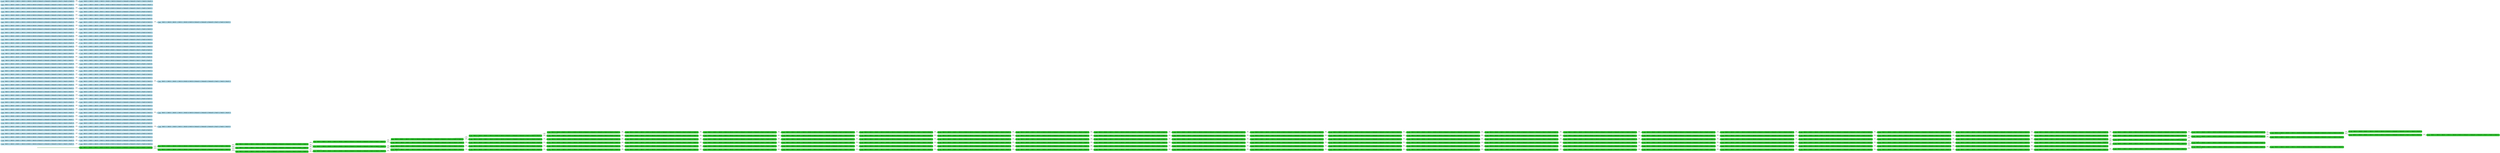 digraph g {

	rankdir="LR"

	__invisible__[shape="point", color="forestgreen"]
	c0q0[label=<<b>c<sub>0</sub>q<sub>0</sub> = Dir(1)=-1, Dir(2)=-1, Dir(3)=-1, Mvt(1)=0, Mvt(2)=1, Mvt(3)=0, Portes(1)=4, Portes(2)=4, Portes(3)=4, Pos(1)=0, Pos(2)=1, Pos(3)=1</b>>, shape="box", style="rounded, filled", fillcolor="limegreen", color="forestgreen", penwidth=3] // Initial
	c1q4[label=<<b>c<sub>1</sub>q<sub>4</sub> = Dir(1)=-1, Dir(2)=-1, Dir(3)=-1, Mvt(1)=0, Mvt(2)=1, Mvt(3)=0, Portes(1)=3, Portes(2)=4, Portes(3)=4, Pos(1)=0, Pos(2)=1, Pos(3)=1</b>>, shape="box", style="rounded, filled", fillcolor="limegreen", color="forestgreen"]
	c3q2[label=<<b>c<sub>3</sub>q<sub>2</sub> = Dir(1)=-1, Dir(2)=-1, Dir(3)=-1, Mvt(1)=0, Mvt(2)=1, Mvt(3)=0, Portes(1)=5, Portes(2)=4, Portes(3)=4, Pos(1)=0, Pos(2)=1, Pos(3)=1</b>>, shape="box", style="rounded, filled", fillcolor="limegreen", color="forestgreen"]
	c6q0[label=<<b>c<sub>6</sub>q<sub>0</sub> = Dir(1)=1, Dir(2)=-1, Dir(3)=-1, Mvt(1)=0, Mvt(2)=1, Mvt(3)=0, Portes(1)=4, Portes(2)=4, Portes(3)=4, Pos(1)=0, Pos(2)=1, Pos(3)=1</b>>, shape="box", style="rounded, filled", fillcolor="limegreen", color="forestgreen"]
	c9q0[label=<<b>c<sub>9</sub>q<sub>0</sub> = Dir(1)=1, Dir(2)=-1, Dir(3)=-1, Mvt(1)=0, Mvt(2)=0, Mvt(3)=0, Portes(1)=4, Portes(2)=4, Portes(3)=4, Pos(1)=0, Pos(2)=0, Pos(3)=1</b>>, shape="box", style="rounded, filled", fillcolor="limegreen", color="forestgreen"]
	c10q0[label=<<b>c<sub>10</sub>q<sub>0</sub> = Dir(1)=1, Dir(2)=-1, Dir(3)=-1, Mvt(1)=0, Mvt(2)=0, Mvt(3)=0, Portes(1)=4, Portes(2)=3, Portes(3)=4, Pos(1)=0, Pos(2)=0, Pos(3)=1</b>>, shape="box", style="rounded, filled", fillcolor="limegreen", color="forestgreen"]
	c12q0[label=<<b>c<sub>12</sub>q<sub>0</sub> = Dir(1)=1, Dir(2)=-1, Dir(3)=-1, Mvt(1)=0, Mvt(2)=0, Mvt(3)=0, Portes(1)=4, Portes(2)=5, Portes(3)=4, Pos(1)=0, Pos(2)=0, Pos(3)=1</b>>, shape="box", style="rounded, filled", fillcolor="limegreen", color="forestgreen"]
	c103q4[label=<<b>c<sub>103</sub>q<sub>4</sub> = Dir(1)=1, Dir(2)=-1, Dir(3)=-1, Mvt(1)=0, Mvt(2)=0, Mvt(3)=0, Portes(1)=3, Portes(2)=5, Portes(3)=4, Pos(1)=0, Pos(2)=0, Pos(3)=1</b>>, shape="box", style="rounded, filled", fillcolor="limegreen", color="forestgreen"]
	c104q2[label=<<b>c<sub>104</sub>q<sub>2</sub> = Dir(1)=1, Dir(2)=-1, Dir(3)=-1, Mvt(1)=0, Mvt(2)=0, Mvt(3)=0, Portes(1)=5, Portes(2)=5, Portes(3)=4, Pos(1)=0, Pos(2)=0, Pos(3)=1</b>>, shape="box", style="rounded, filled", fillcolor="limegreen", color="forestgreen"]
	c105q1[label=<<b>c<sub>105</sub>q<sub>1</sub> = Dir(1)=1, Dir(2)=-1, Dir(3)=-1, Mvt(1)=1, Mvt(2)=0, Mvt(3)=0, Portes(1)=4, Portes(2)=5, Portes(3)=4, Pos(1)=0, Pos(2)=0, Pos(3)=1</b>>, shape="box", style="rounded, filled", fillcolor="limegreen", color="forestgreen"]
	c106q0[label=<<b>c<sub>106</sub>q<sub>0</sub> = Dir(1)=1, Dir(2)=-1, Dir(3)=-1, Mvt(1)=0, Mvt(2)=0, Mvt(3)=0, Portes(1)=4, Portes(2)=5, Portes(3)=4, Pos(1)=1, Pos(2)=0, Pos(3)=1</b>>, shape="box", style="rounded, filled", fillcolor="limegreen", color="forestgreen"]
	c107q4[label=<<b>c<sub>107</sub>q<sub>4</sub> = Dir(1)=1, Dir(2)=-1, Dir(3)=-1, Mvt(1)=0, Mvt(2)=0, Mvt(3)=0, Portes(1)=3, Portes(2)=5, Portes(3)=4, Pos(1)=1, Pos(2)=0, Pos(3)=1</b>>, shape="box", style="rounded, filled", fillcolor="limegreen", color="forestgreen"]
	c108q2[label=<<b>c<sub>108</sub>q<sub>2</sub> = Dir(1)=1, Dir(2)=-1, Dir(3)=-1, Mvt(1)=0, Mvt(2)=0, Mvt(3)=0, Portes(1)=5, Portes(2)=5, Portes(3)=4, Pos(1)=1, Pos(2)=0, Pos(3)=1</b>>, shape="box", style="rounded, filled", fillcolor="limegreen", color="forestgreen"]
	c109q1[label=<<b>c<sub>109</sub>q<sub>1</sub> = Dir(1)=1, Dir(2)=-1, Dir(3)=-1, Mvt(1)=1, Mvt(2)=0, Mvt(3)=0, Portes(1)=4, Portes(2)=5, Portes(3)=4, Pos(1)=1, Pos(2)=0, Pos(3)=1</b>>, shape="box", style="rounded, filled", fillcolor="limegreen", color="forestgreen"]
	c110q0[label=<<b>c<sub>110</sub>q<sub>0</sub> = Dir(1)=1, Dir(2)=-1, Dir(3)=-1, Mvt(1)=0, Mvt(2)=0, Mvt(3)=0, Portes(1)=4, Portes(2)=5, Portes(3)=4, Pos(1)=2, Pos(2)=0, Pos(3)=1</b>>, shape="box", style="rounded, filled", fillcolor="limegreen", color="forestgreen"]
	c111q4[label=<<b>c<sub>111</sub>q<sub>4</sub> = Dir(1)=1, Dir(2)=-1, Dir(3)=-1, Mvt(1)=0, Mvt(2)=0, Mvt(3)=0, Portes(1)=3, Portes(2)=5, Portes(3)=4, Pos(1)=2, Pos(2)=0, Pos(3)=1</b>>, shape="box", style="rounded, filled", fillcolor="limegreen", color="forestgreen"]
	c112q2[label=<<b>c<sub>112</sub>q<sub>2</sub> = Dir(1)=1, Dir(2)=-1, Dir(3)=-1, Mvt(1)=0, Mvt(2)=0, Mvt(3)=0, Portes(1)=5, Portes(2)=5, Portes(3)=4, Pos(1)=2, Pos(2)=0, Pos(3)=1</b>>, shape="box", style="rounded, filled", fillcolor="limegreen", color="forestgreen"]
	c113q1[label=<<b>c<sub>113</sub>q<sub>1</sub> = Dir(1)=1, Dir(2)=-1, Dir(3)=-1, Mvt(1)=1, Mvt(2)=0, Mvt(3)=0, Portes(1)=4, Portes(2)=5, Portes(3)=4, Pos(1)=2, Pos(2)=0, Pos(3)=1</b>>, shape="box", style="rounded, filled", fillcolor="limegreen", color="forestgreen"]
	c114q0[label=<<b>c<sub>114</sub>q<sub>0</sub> = Dir(1)=1, Dir(2)=-1, Dir(3)=-1, Mvt(1)=0, Mvt(2)=0, Mvt(3)=0, Portes(1)=4, Portes(2)=5, Portes(3)=4, Pos(1)=3, Pos(2)=0, Pos(3)=1</b>>, shape="box", style="rounded, filled", fillcolor="limegreen", color="forestgreen"]
	c115q4[label=<<b>c<sub>115</sub>q<sub>4</sub> = Dir(1)=1, Dir(2)=-1, Dir(3)=-1, Mvt(1)=0, Mvt(2)=0, Mvt(3)=0, Portes(1)=3, Portes(2)=5, Portes(3)=4, Pos(1)=3, Pos(2)=0, Pos(3)=1</b>>, shape="box", style="rounded, filled", fillcolor="limegreen", color="forestgreen"]
	c116q2[label=<<b>c<sub>116</sub>q<sub>2</sub> = Dir(1)=1, Dir(2)=-1, Dir(3)=-1, Mvt(1)=0, Mvt(2)=0, Mvt(3)=0, Portes(1)=5, Portes(2)=5, Portes(3)=4, Pos(1)=3, Pos(2)=0, Pos(3)=1</b>>, shape="box", style="rounded, filled", fillcolor="limegreen", color="forestgreen"]
	c117q0[label=<<b>c<sub>117</sub>q<sub>0</sub> = Dir(1)=-1, Dir(2)=-1, Dir(3)=-1, Mvt(1)=0, Mvt(2)=0, Mvt(3)=0, Portes(1)=4, Portes(2)=5, Portes(3)=4, Pos(1)=3, Pos(2)=0, Pos(3)=1</b>>, shape="box", style="rounded, filled", fillcolor="limegreen", color="forestgreen"]
	c118q4[label=<<b>c<sub>118</sub>q<sub>4</sub> = Dir(1)=-1, Dir(2)=-1, Dir(3)=-1, Mvt(1)=0, Mvt(2)=0, Mvt(3)=0, Portes(1)=3, Portes(2)=5, Portes(3)=4, Pos(1)=3, Pos(2)=0, Pos(3)=1</b>>, shape="box", style="rounded, filled", fillcolor="limegreen", color="forestgreen"]
	c119q2[label=<<b>c<sub>119</sub>q<sub>2</sub> = Dir(1)=-1, Dir(2)=-1, Dir(3)=-1, Mvt(1)=0, Mvt(2)=0, Mvt(3)=0, Portes(1)=5, Portes(2)=5, Portes(3)=4, Pos(1)=3, Pos(2)=0, Pos(3)=1</b>>, shape="box", style="rounded, filled", fillcolor="limegreen", color="forestgreen"]
	c120q1[label=<<b>c<sub>120</sub>q<sub>1</sub> = Dir(1)=-1, Dir(2)=-1, Dir(3)=-1, Mvt(1)=1, Mvt(2)=0, Mvt(3)=0, Portes(1)=4, Portes(2)=5, Portes(3)=4, Pos(1)=3, Pos(2)=0, Pos(3)=1</b>>, shape="box", style="rounded, filled", fillcolor="limegreen", color="forestgreen"]
	c121q0[label=<<b>c<sub>121</sub>q<sub>0</sub> = Dir(1)=-1, Dir(2)=-1, Dir(3)=-1, Mvt(1)=0, Mvt(2)=0, Mvt(3)=0, Portes(1)=4, Portes(2)=5, Portes(3)=4, Pos(1)=2, Pos(2)=0, Pos(3)=1</b>>, shape="box", style="rounded, filled", fillcolor="limegreen", color="forestgreen"]
	c122q4[label=<<b>c<sub>122</sub>q<sub>4</sub> = Dir(1)=-1, Dir(2)=-1, Dir(3)=-1, Mvt(1)=0, Mvt(2)=0, Mvt(3)=0, Portes(1)=3, Portes(2)=5, Portes(3)=4, Pos(1)=2, Pos(2)=0, Pos(3)=1</b>>, shape="box", style="rounded, filled", fillcolor="limegreen", color="forestgreen"]
	c123q2[label=<<b>c<sub>123</sub>q<sub>2</sub> = Dir(1)=-1, Dir(2)=-1, Dir(3)=-1, Mvt(1)=0, Mvt(2)=0, Mvt(3)=0, Portes(1)=5, Portes(2)=5, Portes(3)=4, Pos(1)=2, Pos(2)=0, Pos(3)=1</b>>, shape="box", style="rounded, filled", fillcolor="limegreen", color="forestgreen"]
	c124q0[label=<<b>c<sub>124</sub>q<sub>0</sub> = Dir(1)=-1, Dir(2)=-1, Dir(3)=-1, Mvt(1)=1, Mvt(2)=0, Mvt(3)=0, Portes(1)=4, Portes(2)=5, Portes(3)=4, Pos(1)=2, Pos(2)=0, Pos(3)=1</b>>, shape="box", style="rounded, filled", fillcolor="limegreen", color="forestgreen"]
	c237q0[label=<<b>c<sub>237</sub>q<sub>0</sub> = Dir(1)=-1, Dir(2)=1, Dir(3)=-1, Mvt(1)=1, Mvt(2)=0, Mvt(3)=0, Portes(1)=4, Portes(2)=4, Portes(3)=4, Pos(1)=2, Pos(2)=0, Pos(3)=1</b>>, shape="box", style="rounded, filled", fillcolor="limegreen", color="forestgreen"]
	c21q0[label=<<b>c<sub>21</sub>q<sub>0</sub> = Dir(1)=-1, Dir(2)=-1, Dir(3)=-1, Mvt(1)=1, Mvt(2)=0, Mvt(3)=0, Portes(1)=4, Portes(2)=5, Portes(3)=3, Pos(1)=2, Pos(2)=0, Pos(3)=1</b>>, shape="box", style="rounded, filled", fillcolor="limegreen", color="forestgreen"]
	c22q0[label=<<b>c<sub>22</sub>q<sub>0</sub> = Dir(1)=-1, Dir(2)=1, Dir(3)=-1, Mvt(1)=1, Mvt(2)=0, Mvt(3)=0, Portes(1)=4, Portes(2)=4, Portes(3)=3, Pos(1)=2, Pos(2)=0, Pos(3)=1</b>>, shape="box", style="rounded, filled", fillcolor="limegreen", color="forestgreen"]
	c148q4[label=<<b>c<sub>148</sub>q<sub>4</sub> = Dir(1)=1, Dir(2)=-1, Dir(3)=-1, Mvt(1)=0, Mvt(2)=0, Mvt(3)=0, Portes(1)=3, Portes(2)=3, Portes(3)=4, Pos(1)=0, Pos(2)=0, Pos(3)=1</b>>, shape="box", style="rounded, filled", fillcolor="limegreen", color="forestgreen"]
	c149q2[label=<<b>c<sub>149</sub>q<sub>2</sub> = Dir(1)=1, Dir(2)=-1, Dir(3)=-1, Mvt(1)=0, Mvt(2)=0, Mvt(3)=0, Portes(1)=5, Portes(2)=3, Portes(3)=4, Pos(1)=0, Pos(2)=0, Pos(3)=1</b>>, shape="box", style="rounded, filled", fillcolor="limegreen", color="forestgreen"]
	c150q1[label=<<b>c<sub>150</sub>q<sub>1</sub> = Dir(1)=1, Dir(2)=-1, Dir(3)=-1, Mvt(1)=1, Mvt(2)=0, Mvt(3)=0, Portes(1)=4, Portes(2)=3, Portes(3)=4, Pos(1)=0, Pos(2)=0, Pos(3)=1</b>>, shape="box", style="rounded, filled", fillcolor="limegreen", color="forestgreen"]
	c151q0[label=<<b>c<sub>151</sub>q<sub>0</sub> = Dir(1)=1, Dir(2)=-1, Dir(3)=-1, Mvt(1)=0, Mvt(2)=0, Mvt(3)=0, Portes(1)=4, Portes(2)=3, Portes(3)=4, Pos(1)=1, Pos(2)=0, Pos(3)=1</b>>, shape="box", style="rounded, filled", fillcolor="limegreen", color="forestgreen"]
	c152q4[label=<<b>c<sub>152</sub>q<sub>4</sub> = Dir(1)=1, Dir(2)=-1, Dir(3)=-1, Mvt(1)=0, Mvt(2)=0, Mvt(3)=0, Portes(1)=3, Portes(2)=3, Portes(3)=4, Pos(1)=1, Pos(2)=0, Pos(3)=1</b>>, shape="box", style="rounded, filled", fillcolor="limegreen", color="forestgreen"]
	c153q2[label=<<b>c<sub>153</sub>q<sub>2</sub> = Dir(1)=1, Dir(2)=-1, Dir(3)=-1, Mvt(1)=0, Mvt(2)=0, Mvt(3)=0, Portes(1)=5, Portes(2)=3, Portes(3)=4, Pos(1)=1, Pos(2)=0, Pos(3)=1</b>>, shape="box", style="rounded, filled", fillcolor="limegreen", color="forestgreen"]
	c154q1[label=<<b>c<sub>154</sub>q<sub>1</sub> = Dir(1)=1, Dir(2)=-1, Dir(3)=-1, Mvt(1)=1, Mvt(2)=0, Mvt(3)=0, Portes(1)=4, Portes(2)=3, Portes(3)=4, Pos(1)=1, Pos(2)=0, Pos(3)=1</b>>, shape="box", style="rounded, filled", fillcolor="limegreen", color="forestgreen"]
	c155q0[label=<<b>c<sub>155</sub>q<sub>0</sub> = Dir(1)=1, Dir(2)=-1, Dir(3)=-1, Mvt(1)=0, Mvt(2)=0, Mvt(3)=0, Portes(1)=4, Portes(2)=3, Portes(3)=4, Pos(1)=2, Pos(2)=0, Pos(3)=1</b>>, shape="box", style="rounded, filled", fillcolor="limegreen", color="forestgreen"]
	c156q4[label=<<b>c<sub>156</sub>q<sub>4</sub> = Dir(1)=1, Dir(2)=-1, Dir(3)=-1, Mvt(1)=0, Mvt(2)=0, Mvt(3)=0, Portes(1)=3, Portes(2)=3, Portes(3)=4, Pos(1)=2, Pos(2)=0, Pos(3)=1</b>>, shape="box", style="rounded, filled", fillcolor="limegreen", color="forestgreen"]
	c157q2[label=<<b>c<sub>157</sub>q<sub>2</sub> = Dir(1)=1, Dir(2)=-1, Dir(3)=-1, Mvt(1)=0, Mvt(2)=0, Mvt(3)=0, Portes(1)=5, Portes(2)=3, Portes(3)=4, Pos(1)=2, Pos(2)=0, Pos(3)=1</b>>, shape="box", style="rounded, filled", fillcolor="limegreen", color="forestgreen"]
	c158q1[label=<<b>c<sub>158</sub>q<sub>1</sub> = Dir(1)=1, Dir(2)=-1, Dir(3)=-1, Mvt(1)=1, Mvt(2)=0, Mvt(3)=0, Portes(1)=4, Portes(2)=3, Portes(3)=4, Pos(1)=2, Pos(2)=0, Pos(3)=1</b>>, shape="box", style="rounded, filled", fillcolor="limegreen", color="forestgreen"]
	c159q0[label=<<b>c<sub>159</sub>q<sub>0</sub> = Dir(1)=1, Dir(2)=-1, Dir(3)=-1, Mvt(1)=0, Mvt(2)=0, Mvt(3)=0, Portes(1)=4, Portes(2)=3, Portes(3)=4, Pos(1)=3, Pos(2)=0, Pos(3)=1</b>>, shape="box", style="rounded, filled", fillcolor="limegreen", color="forestgreen"]
	c160q4[label=<<b>c<sub>160</sub>q<sub>4</sub> = Dir(1)=1, Dir(2)=-1, Dir(3)=-1, Mvt(1)=0, Mvt(2)=0, Mvt(3)=0, Portes(1)=3, Portes(2)=3, Portes(3)=4, Pos(1)=3, Pos(2)=0, Pos(3)=1</b>>, shape="box", style="rounded, filled", fillcolor="limegreen", color="forestgreen"]
	c161q2[label=<<b>c<sub>161</sub>q<sub>2</sub> = Dir(1)=1, Dir(2)=-1, Dir(3)=-1, Mvt(1)=0, Mvt(2)=0, Mvt(3)=0, Portes(1)=5, Portes(2)=3, Portes(3)=4, Pos(1)=3, Pos(2)=0, Pos(3)=1</b>>, shape="box", style="rounded, filled", fillcolor="limegreen", color="forestgreen"]
	c162q0[label=<<b>c<sub>162</sub>q<sub>0</sub> = Dir(1)=-1, Dir(2)=-1, Dir(3)=-1, Mvt(1)=0, Mvt(2)=0, Mvt(3)=0, Portes(1)=4, Portes(2)=3, Portes(3)=4, Pos(1)=3, Pos(2)=0, Pos(3)=1</b>>, shape="box", style="rounded, filled", fillcolor="limegreen", color="forestgreen"]
	c163q4[label=<<b>c<sub>163</sub>q<sub>4</sub> = Dir(1)=-1, Dir(2)=-1, Dir(3)=-1, Mvt(1)=0, Mvt(2)=0, Mvt(3)=0, Portes(1)=3, Portes(2)=3, Portes(3)=4, Pos(1)=3, Pos(2)=0, Pos(3)=1</b>>, shape="box", style="rounded, filled", fillcolor="limegreen", color="forestgreen"]
	c164q2[label=<<b>c<sub>164</sub>q<sub>2</sub> = Dir(1)=-1, Dir(2)=-1, Dir(3)=-1, Mvt(1)=0, Mvt(2)=0, Mvt(3)=0, Portes(1)=5, Portes(2)=3, Portes(3)=4, Pos(1)=3, Pos(2)=0, Pos(3)=1</b>>, shape="box", style="rounded, filled", fillcolor="limegreen", color="forestgreen"]
	c165q1[label=<<b>c<sub>165</sub>q<sub>1</sub> = Dir(1)=-1, Dir(2)=-1, Dir(3)=-1, Mvt(1)=1, Mvt(2)=0, Mvt(3)=0, Portes(1)=4, Portes(2)=3, Portes(3)=4, Pos(1)=3, Pos(2)=0, Pos(3)=1</b>>, shape="box", style="rounded, filled", fillcolor="limegreen", color="forestgreen"]
	c166q0[label=<<b>c<sub>166</sub>q<sub>0</sub> = Dir(1)=-1, Dir(2)=-1, Dir(3)=-1, Mvt(1)=0, Mvt(2)=0, Mvt(3)=0, Portes(1)=4, Portes(2)=3, Portes(3)=4, Pos(1)=2, Pos(2)=0, Pos(3)=1</b>>, shape="box", style="rounded, filled", fillcolor="limegreen", color="forestgreen"]
	c167q4[label=<<b>c<sub>167</sub>q<sub>4</sub> = Dir(1)=-1, Dir(2)=-1, Dir(3)=-1, Mvt(1)=0, Mvt(2)=0, Mvt(3)=0, Portes(1)=3, Portes(2)=3, Portes(3)=4, Pos(1)=2, Pos(2)=0, Pos(3)=1</b>>, shape="box", style="rounded, filled", fillcolor="limegreen", color="forestgreen"]
	c168q2[label=<<b>c<sub>168</sub>q<sub>2</sub> = Dir(1)=-1, Dir(2)=-1, Dir(3)=-1, Mvt(1)=0, Mvt(2)=0, Mvt(3)=0, Portes(1)=5, Portes(2)=3, Portes(3)=4, Pos(1)=2, Pos(2)=0, Pos(3)=1</b>>, shape="box", style="rounded, filled", fillcolor="limegreen", color="forestgreen"]
	c169q0[label=<<b>c<sub>169</sub>q<sub>0</sub> = Dir(1)=-1, Dir(2)=-1, Dir(3)=-1, Mvt(1)=1, Mvt(2)=0, Mvt(3)=0, Portes(1)=4, Portes(2)=3, Portes(3)=4, Pos(1)=2, Pos(2)=0, Pos(3)=1</b>>, shape="box", style="rounded, filled", fillcolor="limegreen", color="forestgreen"]
	c239q0[label=<<b>c<sub>239</sub>q<sub>0</sub> = Dir(1)=-1, Dir(2)=-1, Dir(3)=-1, Mvt(1)=1, Mvt(2)=0, Mvt(3)=0, Portes(1)=4, Portes(2)=3, Portes(3)=3, Pos(1)=2, Pos(2)=0, Pos(3)=1</b>>, shape="box", style="rounded, filled", fillcolor="limegreen", color="forestgreen"]
	c170q4[label=<<b>c<sub>170</sub>q<sub>4</sub> = Dir(1)=1, Dir(2)=-1, Dir(3)=-1, Mvt(1)=0, Mvt(2)=0, Mvt(3)=0, Portes(1)=3, Portes(2)=4, Portes(3)=4, Pos(1)=0, Pos(2)=0, Pos(3)=1</b>>, shape="box", style="rounded, filled", fillcolor="limegreen", color="forestgreen"]
	c171q2[label=<<b>c<sub>171</sub>q<sub>2</sub> = Dir(1)=1, Dir(2)=-1, Dir(3)=-1, Mvt(1)=0, Mvt(2)=0, Mvt(3)=0, Portes(1)=5, Portes(2)=4, Portes(3)=4, Pos(1)=0, Pos(2)=0, Pos(3)=1</b>>, shape="box", style="rounded, filled", fillcolor="limegreen", color="forestgreen"]
	c172q1[label=<<b>c<sub>172</sub>q<sub>1</sub> = Dir(1)=1, Dir(2)=-1, Dir(3)=-1, Mvt(1)=1, Mvt(2)=0, Mvt(3)=0, Portes(1)=4, Portes(2)=4, Portes(3)=4, Pos(1)=0, Pos(2)=0, Pos(3)=1</b>>, shape="box", style="rounded, filled", fillcolor="limegreen", color="forestgreen"]
	c173q0[label=<<b>c<sub>173</sub>q<sub>0</sub> = Dir(1)=1, Dir(2)=-1, Dir(3)=-1, Mvt(1)=0, Mvt(2)=0, Mvt(3)=0, Portes(1)=4, Portes(2)=4, Portes(3)=4, Pos(1)=1, Pos(2)=0, Pos(3)=1</b>>, shape="box", style="rounded, filled", fillcolor="limegreen", color="forestgreen"]
	c174q4[label=<<b>c<sub>174</sub>q<sub>4</sub> = Dir(1)=1, Dir(2)=-1, Dir(3)=-1, Mvt(1)=0, Mvt(2)=0, Mvt(3)=0, Portes(1)=3, Portes(2)=4, Portes(3)=4, Pos(1)=1, Pos(2)=0, Pos(3)=1</b>>, shape="box", style="rounded, filled", fillcolor="limegreen", color="forestgreen"]
	c175q2[label=<<b>c<sub>175</sub>q<sub>2</sub> = Dir(1)=1, Dir(2)=-1, Dir(3)=-1, Mvt(1)=0, Mvt(2)=0, Mvt(3)=0, Portes(1)=5, Portes(2)=4, Portes(3)=4, Pos(1)=1, Pos(2)=0, Pos(3)=1</b>>, shape="box", style="rounded, filled", fillcolor="limegreen", color="forestgreen"]
	c176q1[label=<<b>c<sub>176</sub>q<sub>1</sub> = Dir(1)=1, Dir(2)=-1, Dir(3)=-1, Mvt(1)=1, Mvt(2)=0, Mvt(3)=0, Portes(1)=4, Portes(2)=4, Portes(3)=4, Pos(1)=1, Pos(2)=0, Pos(3)=1</b>>, shape="box", style="rounded, filled", fillcolor="limegreen", color="forestgreen"]
	c177q0[label=<<b>c<sub>177</sub>q<sub>0</sub> = Dir(1)=1, Dir(2)=-1, Dir(3)=-1, Mvt(1)=0, Mvt(2)=0, Mvt(3)=0, Portes(1)=4, Portes(2)=4, Portes(3)=4, Pos(1)=2, Pos(2)=0, Pos(3)=1</b>>, shape="box", style="rounded, filled", fillcolor="limegreen", color="forestgreen"]
	c178q4[label=<<b>c<sub>178</sub>q<sub>4</sub> = Dir(1)=1, Dir(2)=-1, Dir(3)=-1, Mvt(1)=0, Mvt(2)=0, Mvt(3)=0, Portes(1)=3, Portes(2)=4, Portes(3)=4, Pos(1)=2, Pos(2)=0, Pos(3)=1</b>>, shape="box", style="rounded, filled", fillcolor="limegreen", color="forestgreen"]
	c179q2[label=<<b>c<sub>179</sub>q<sub>2</sub> = Dir(1)=1, Dir(2)=-1, Dir(3)=-1, Mvt(1)=0, Mvt(2)=0, Mvt(3)=0, Portes(1)=5, Portes(2)=4, Portes(3)=4, Pos(1)=2, Pos(2)=0, Pos(3)=1</b>>, shape="box", style="rounded, filled", fillcolor="limegreen", color="forestgreen"]
	c180q1[label=<<b>c<sub>180</sub>q<sub>1</sub> = Dir(1)=1, Dir(2)=-1, Dir(3)=-1, Mvt(1)=1, Mvt(2)=0, Mvt(3)=0, Portes(1)=4, Portes(2)=4, Portes(3)=4, Pos(1)=2, Pos(2)=0, Pos(3)=1</b>>, shape="box", style="rounded, filled", fillcolor="limegreen", color="forestgreen"]
	c181q0[label=<<b>c<sub>181</sub>q<sub>0</sub> = Dir(1)=1, Dir(2)=-1, Dir(3)=-1, Mvt(1)=0, Mvt(2)=0, Mvt(3)=0, Portes(1)=4, Portes(2)=4, Portes(3)=4, Pos(1)=3, Pos(2)=0, Pos(3)=1</b>>, shape="box", style="rounded, filled", fillcolor="limegreen", color="forestgreen"]
	c182q4[label=<<b>c<sub>182</sub>q<sub>4</sub> = Dir(1)=1, Dir(2)=-1, Dir(3)=-1, Mvt(1)=0, Mvt(2)=0, Mvt(3)=0, Portes(1)=3, Portes(2)=4, Portes(3)=4, Pos(1)=3, Pos(2)=0, Pos(3)=1</b>>, shape="box", style="rounded, filled", fillcolor="limegreen", color="forestgreen"]
	c183q2[label=<<b>c<sub>183</sub>q<sub>2</sub> = Dir(1)=1, Dir(2)=-1, Dir(3)=-1, Mvt(1)=0, Mvt(2)=0, Mvt(3)=0, Portes(1)=5, Portes(2)=4, Portes(3)=4, Pos(1)=3, Pos(2)=0, Pos(3)=1</b>>, shape="box", style="rounded, filled", fillcolor="limegreen", color="forestgreen"]
	c184q0[label=<<b>c<sub>184</sub>q<sub>0</sub> = Dir(1)=-1, Dir(2)=-1, Dir(3)=-1, Mvt(1)=0, Mvt(2)=0, Mvt(3)=0, Portes(1)=4, Portes(2)=4, Portes(3)=4, Pos(1)=3, Pos(2)=0, Pos(3)=1</b>>, shape="box", style="rounded, filled", fillcolor="limegreen", color="forestgreen"]
	c185q4[label=<<b>c<sub>185</sub>q<sub>4</sub> = Dir(1)=-1, Dir(2)=-1, Dir(3)=-1, Mvt(1)=0, Mvt(2)=0, Mvt(3)=0, Portes(1)=3, Portes(2)=4, Portes(3)=4, Pos(1)=3, Pos(2)=0, Pos(3)=1</b>>, shape="box", style="rounded, filled", fillcolor="limegreen", color="forestgreen"]
	c186q2[label=<<b>c<sub>186</sub>q<sub>2</sub> = Dir(1)=-1, Dir(2)=-1, Dir(3)=-1, Mvt(1)=0, Mvt(2)=0, Mvt(3)=0, Portes(1)=5, Portes(2)=4, Portes(3)=4, Pos(1)=3, Pos(2)=0, Pos(3)=1</b>>, shape="box", style="rounded, filled", fillcolor="limegreen", color="forestgreen"]
	c187q1[label=<<b>c<sub>187</sub>q<sub>1</sub> = Dir(1)=-1, Dir(2)=-1, Dir(3)=-1, Mvt(1)=1, Mvt(2)=0, Mvt(3)=0, Portes(1)=4, Portes(2)=4, Portes(3)=4, Pos(1)=3, Pos(2)=0, Pos(3)=1</b>>, shape="box", style="rounded, filled", fillcolor="limegreen", color="forestgreen"]
	c188q0[label=<<b>c<sub>188</sub>q<sub>0</sub> = Dir(1)=-1, Dir(2)=-1, Dir(3)=-1, Mvt(1)=0, Mvt(2)=0, Mvt(3)=0, Portes(1)=4, Portes(2)=4, Portes(3)=4, Pos(1)=2, Pos(2)=0, Pos(3)=1</b>>, shape="box", style="rounded, filled", fillcolor="limegreen", color="forestgreen"]
	c189q4[label=<<b>c<sub>189</sub>q<sub>4</sub> = Dir(1)=-1, Dir(2)=-1, Dir(3)=-1, Mvt(1)=0, Mvt(2)=0, Mvt(3)=0, Portes(1)=3, Portes(2)=4, Portes(3)=4, Pos(1)=2, Pos(2)=0, Pos(3)=1</b>>, shape="box", style="rounded, filled", fillcolor="limegreen", color="forestgreen"]
	c190q2[label=<<b>c<sub>190</sub>q<sub>2</sub> = Dir(1)=-1, Dir(2)=-1, Dir(3)=-1, Mvt(1)=0, Mvt(2)=0, Mvt(3)=0, Portes(1)=5, Portes(2)=4, Portes(3)=4, Pos(1)=2, Pos(2)=0, Pos(3)=1</b>>, shape="box", style="rounded, filled", fillcolor="limegreen", color="forestgreen"]
	c191q0[label=<<b>c<sub>191</sub>q<sub>0</sub> = Dir(1)=-1, Dir(2)=-1, Dir(3)=-1, Mvt(1)=1, Mvt(2)=0, Mvt(3)=0, Portes(1)=4, Portes(2)=4, Portes(3)=4, Pos(1)=2, Pos(2)=0, Pos(3)=1</b>>, shape="box", style="rounded, filled", fillcolor="limegreen", color="forestgreen"]
	c240q0[label=<<b>c<sub>240</sub>q<sub>0</sub> = Dir(1)=-1, Dir(2)=-1, Dir(3)=-1, Mvt(1)=1, Mvt(2)=0, Mvt(3)=0, Portes(1)=4, Portes(2)=4, Portes(3)=3, Pos(1)=2, Pos(2)=0, Pos(3)=1</b>>, shape="box", style="rounded, filled", fillcolor="limegreen", color="forestgreen"]
	c215q4[label=<<b>c<sub>215</sub>q<sub>4</sub> = Dir(1)=1, Dir(2)=-1, Dir(3)=-1, Mvt(1)=0, Mvt(2)=1, Mvt(3)=0, Portes(1)=3, Portes(2)=4, Portes(3)=4, Pos(1)=0, Pos(2)=1, Pos(3)=1</b>>, shape="box", style="rounded, filled", fillcolor="limegreen", color="forestgreen"]
	c216q2[label=<<b>c<sub>216</sub>q<sub>2</sub> = Dir(1)=1, Dir(2)=-1, Dir(3)=-1, Mvt(1)=0, Mvt(2)=1, Mvt(3)=0, Portes(1)=5, Portes(2)=4, Portes(3)=4, Pos(1)=0, Pos(2)=1, Pos(3)=1</b>>, shape="box", style="rounded, filled", fillcolor="limegreen", color="forestgreen"]
	c217q1[label=<<b>c<sub>217</sub>q<sub>1</sub> = Dir(1)=1, Dir(2)=-1, Dir(3)=-1, Mvt(1)=1, Mvt(2)=1, Mvt(3)=0, Portes(1)=4, Portes(2)=4, Portes(3)=4, Pos(1)=0, Pos(2)=1, Pos(3)=1</b>>, shape="box", style="rounded, filled", fillcolor="limegreen", color="forestgreen"]
	c218q0[label=<<b>c<sub>218</sub>q<sub>0</sub> = Dir(1)=1, Dir(2)=-1, Dir(3)=-1, Mvt(1)=0, Mvt(2)=1, Mvt(3)=0, Portes(1)=4, Portes(2)=4, Portes(3)=4, Pos(1)=1, Pos(2)=1, Pos(3)=1</b>>, shape="box", style="rounded, filled", fillcolor="limegreen", color="forestgreen"]
	c219q4[label=<<b>c<sub>219</sub>q<sub>4</sub> = Dir(1)=1, Dir(2)=-1, Dir(3)=-1, Mvt(1)=0, Mvt(2)=1, Mvt(3)=0, Portes(1)=3, Portes(2)=4, Portes(3)=4, Pos(1)=1, Pos(2)=1, Pos(3)=1</b>>, shape="box", style="rounded, filled", fillcolor="limegreen", color="forestgreen"]
	c220q2[label=<<b>c<sub>220</sub>q<sub>2</sub> = Dir(1)=1, Dir(2)=-1, Dir(3)=-1, Mvt(1)=0, Mvt(2)=1, Mvt(3)=0, Portes(1)=5, Portes(2)=4, Portes(3)=4, Pos(1)=1, Pos(2)=1, Pos(3)=1</b>>, shape="box", style="rounded, filled", fillcolor="limegreen", color="forestgreen"]
	c221q1[label=<<b>c<sub>221</sub>q<sub>1</sub> = Dir(1)=1, Dir(2)=-1, Dir(3)=-1, Mvt(1)=1, Mvt(2)=1, Mvt(3)=0, Portes(1)=4, Portes(2)=4, Portes(3)=4, Pos(1)=1, Pos(2)=1, Pos(3)=1</b>>, shape="box", style="rounded, filled", fillcolor="limegreen", color="forestgreen"]
	c222q0[label=<<b>c<sub>222</sub>q<sub>0</sub> = Dir(1)=1, Dir(2)=-1, Dir(3)=-1, Mvt(1)=0, Mvt(2)=1, Mvt(3)=0, Portes(1)=4, Portes(2)=4, Portes(3)=4, Pos(1)=2, Pos(2)=1, Pos(3)=1</b>>, shape="box", style="rounded, filled", fillcolor="limegreen", color="forestgreen"]
	c223q4[label=<<b>c<sub>223</sub>q<sub>4</sub> = Dir(1)=1, Dir(2)=-1, Dir(3)=-1, Mvt(1)=0, Mvt(2)=1, Mvt(3)=0, Portes(1)=3, Portes(2)=4, Portes(3)=4, Pos(1)=2, Pos(2)=1, Pos(3)=1</b>>, shape="box", style="rounded, filled", fillcolor="limegreen", color="forestgreen"]
	c224q2[label=<<b>c<sub>224</sub>q<sub>2</sub> = Dir(1)=1, Dir(2)=-1, Dir(3)=-1, Mvt(1)=0, Mvt(2)=1, Mvt(3)=0, Portes(1)=5, Portes(2)=4, Portes(3)=4, Pos(1)=2, Pos(2)=1, Pos(3)=1</b>>, shape="box", style="rounded, filled", fillcolor="limegreen", color="forestgreen"]
	c225q1[label=<<b>c<sub>225</sub>q<sub>1</sub> = Dir(1)=1, Dir(2)=-1, Dir(3)=-1, Mvt(1)=1, Mvt(2)=1, Mvt(3)=0, Portes(1)=4, Portes(2)=4, Portes(3)=4, Pos(1)=2, Pos(2)=1, Pos(3)=1</b>>, shape="box", style="rounded, filled", fillcolor="limegreen", color="forestgreen"]
	c226q0[label=<<b>c<sub>226</sub>q<sub>0</sub> = Dir(1)=1, Dir(2)=-1, Dir(3)=-1, Mvt(1)=0, Mvt(2)=1, Mvt(3)=0, Portes(1)=4, Portes(2)=4, Portes(3)=4, Pos(1)=3, Pos(2)=1, Pos(3)=1</b>>, shape="box", style="rounded, filled", fillcolor="limegreen", color="forestgreen"]
	c227q4[label=<<b>c<sub>227</sub>q<sub>4</sub> = Dir(1)=1, Dir(2)=-1, Dir(3)=-1, Mvt(1)=0, Mvt(2)=1, Mvt(3)=0, Portes(1)=3, Portes(2)=4, Portes(3)=4, Pos(1)=3, Pos(2)=1, Pos(3)=1</b>>, shape="box", style="rounded, filled", fillcolor="limegreen", color="forestgreen"]
	c228q2[label=<<b>c<sub>228</sub>q<sub>2</sub> = Dir(1)=1, Dir(2)=-1, Dir(3)=-1, Mvt(1)=0, Mvt(2)=1, Mvt(3)=0, Portes(1)=5, Portes(2)=4, Portes(3)=4, Pos(1)=3, Pos(2)=1, Pos(3)=1</b>>, shape="box", style="rounded, filled", fillcolor="limegreen", color="forestgreen"]
	c229q0[label=<<b>c<sub>229</sub>q<sub>0</sub> = Dir(1)=-1, Dir(2)=-1, Dir(3)=-1, Mvt(1)=0, Mvt(2)=1, Mvt(3)=0, Portes(1)=4, Portes(2)=4, Portes(3)=4, Pos(1)=3, Pos(2)=1, Pos(3)=1</b>>, shape="box", style="rounded, filled", fillcolor="limegreen", color="forestgreen"]
	c230q4[label=<<b>c<sub>230</sub>q<sub>4</sub> = Dir(1)=-1, Dir(2)=-1, Dir(3)=-1, Mvt(1)=0, Mvt(2)=1, Mvt(3)=0, Portes(1)=3, Portes(2)=4, Portes(3)=4, Pos(1)=3, Pos(2)=1, Pos(3)=1</b>>, shape="box", style="rounded, filled", fillcolor="limegreen", color="forestgreen"]
	c231q2[label=<<b>c<sub>231</sub>q<sub>2</sub> = Dir(1)=-1, Dir(2)=-1, Dir(3)=-1, Mvt(1)=0, Mvt(2)=1, Mvt(3)=0, Portes(1)=5, Portes(2)=4, Portes(3)=4, Pos(1)=3, Pos(2)=1, Pos(3)=1</b>>, shape="box", style="rounded, filled", fillcolor="limegreen", color="forestgreen"]
	c232q1[label=<<b>c<sub>232</sub>q<sub>1</sub> = Dir(1)=-1, Dir(2)=-1, Dir(3)=-1, Mvt(1)=1, Mvt(2)=1, Mvt(3)=0, Portes(1)=4, Portes(2)=4, Portes(3)=4, Pos(1)=3, Pos(2)=1, Pos(3)=1</b>>, shape="box", style="rounded, filled", fillcolor="limegreen", color="forestgreen"]
	c233q0[label=<<b>c<sub>233</sub>q<sub>0</sub> = Dir(1)=-1, Dir(2)=-1, Dir(3)=-1, Mvt(1)=0, Mvt(2)=1, Mvt(3)=0, Portes(1)=4, Portes(2)=4, Portes(3)=4, Pos(1)=2, Pos(2)=1, Pos(3)=1</b>>, shape="box", style="rounded, filled", fillcolor="limegreen", color="forestgreen"]
	c234q4[label=<<b>c<sub>234</sub>q<sub>4</sub> = Dir(1)=-1, Dir(2)=-1, Dir(3)=-1, Mvt(1)=0, Mvt(2)=1, Mvt(3)=0, Portes(1)=3, Portes(2)=4, Portes(3)=4, Pos(1)=2, Pos(2)=1, Pos(3)=1</b>>, shape="box", style="rounded, filled", fillcolor="limegreen", color="forestgreen"]
	c235q2[label=<<b>c<sub>235</sub>q<sub>2</sub> = Dir(1)=-1, Dir(2)=-1, Dir(3)=-1, Mvt(1)=0, Mvt(2)=1, Mvt(3)=0, Portes(1)=5, Portes(2)=4, Portes(3)=4, Pos(1)=2, Pos(2)=1, Pos(3)=1</b>>, shape="box", style="rounded, filled", fillcolor="limegreen", color="forestgreen"]
	c236q0[label=<<b>c<sub>236</sub>q<sub>0</sub> = Dir(1)=-1, Dir(2)=-1, Dir(3)=-1, Mvt(1)=1, Mvt(2)=1, Mvt(3)=0, Portes(1)=4, Portes(2)=4, Portes(3)=4, Pos(1)=2, Pos(2)=1, Pos(3)=1</b>>, shape="box", style="rounded, filled", fillcolor="limegreen", color="forestgreen"]
	c214q0[label=<<b>c<sub>214</sub>q<sub>0</sub> = Dir(1)=-1, Dir(2)=-1, Dir(3)=-1, Mvt(1)=1, Mvt(2)=1, Mvt(3)=0, Portes(1)=4, Portes(2)=4, Portes(3)=3, Pos(1)=2, Pos(2)=1, Pos(3)=1</b>>, shape="box", style="rounded, filled", fillcolor="limegreen", color="forestgreen"]
	c147q0[label=<<b>c<sub>147</sub>q<sub>0</sub> = Dir(1)=-1, Dir(2)=-1, Dir(3)=-1, Mvt(1)=1, Mvt(2)=1, Mvt(3)=0, Portes(1)=4, Portes(2)=4, Portes(3)=5, Pos(1)=2, Pos(2)=1, Pos(3)=1</b>>, shape="box", style="rounded, filled", fillcolor="limegreen", color="forestgreen"]
	c238q0[label=<<b>c<sub>238</sub>q<sub>0</sub> = Dir(1)=-1, Dir(2)=-1, Dir(3)=-1, Mvt(1)=1, Mvt(2)=0, Mvt(3)=0, Portes(1)=4, Portes(2)=4, Portes(3)=5, Pos(1)=2, Pos(2)=0, Pos(3)=1</b>>, shape="box", style="rounded, filled", fillcolor="limegreen", color="forestgreen"]
	c7q2[label=<<b>c<sub>7</sub>q<sub>2</sub> = Dir(1)=-1, Dir(2)=-1, Dir(3)=-1, Mvt(1)=0, Mvt(2)=1, Mvt(3)=0, Portes(1)=5, Portes(2)=4, Portes(3)=3, Pos(1)=0, Pos(2)=1, Pos(3)=1</b>>, shape="box", style="rounded, filled", fillcolor="limegreen", color="forestgreen"]
	c11q2[label=<<b>c<sub>11</sub>q<sub>2</sub> = Dir(1)=-1, Dir(2)=-1, Dir(3)=-1, Mvt(1)=0, Mvt(2)=1, Mvt(3)=0, Portes(1)=5, Portes(2)=4, Portes(3)=5, Pos(1)=0, Pos(2)=1, Pos(3)=1</b>>, shape="box", style="rounded, filled", fillcolor="limegreen", color="forestgreen"]
	c125q0[label=<<b>c<sub>125</sub>q<sub>0</sub> = Dir(1)=1, Dir(2)=-1, Dir(3)=-1, Mvt(1)=0, Mvt(2)=1, Mvt(3)=0, Portes(1)=4, Portes(2)=4, Portes(3)=5, Pos(1)=0, Pos(2)=1, Pos(3)=1</b>>, shape="box", style="rounded, filled", fillcolor="limegreen", color="forestgreen"]
	c126q4[label=<<b>c<sub>126</sub>q<sub>4</sub> = Dir(1)=1, Dir(2)=-1, Dir(3)=-1, Mvt(1)=0, Mvt(2)=1, Mvt(3)=0, Portes(1)=3, Portes(2)=4, Portes(3)=5, Pos(1)=0, Pos(2)=1, Pos(3)=1</b>>, shape="box", style="rounded, filled", fillcolor="limegreen", color="forestgreen"]
	c127q2[label=<<b>c<sub>127</sub>q<sub>2</sub> = Dir(1)=1, Dir(2)=-1, Dir(3)=-1, Mvt(1)=0, Mvt(2)=1, Mvt(3)=0, Portes(1)=5, Portes(2)=4, Portes(3)=5, Pos(1)=0, Pos(2)=1, Pos(3)=1</b>>, shape="box", style="rounded, filled", fillcolor="limegreen", color="forestgreen"]
	c128q1[label=<<b>c<sub>128</sub>q<sub>1</sub> = Dir(1)=1, Dir(2)=-1, Dir(3)=-1, Mvt(1)=1, Mvt(2)=1, Mvt(3)=0, Portes(1)=4, Portes(2)=4, Portes(3)=5, Pos(1)=0, Pos(2)=1, Pos(3)=1</b>>, shape="box", style="rounded, filled", fillcolor="limegreen", color="forestgreen"]
	c129q0[label=<<b>c<sub>129</sub>q<sub>0</sub> = Dir(1)=1, Dir(2)=-1, Dir(3)=-1, Mvt(1)=0, Mvt(2)=1, Mvt(3)=0, Portes(1)=4, Portes(2)=4, Portes(3)=5, Pos(1)=1, Pos(2)=1, Pos(3)=1</b>>, shape="box", style="rounded, filled", fillcolor="limegreen", color="forestgreen"]
	c130q4[label=<<b>c<sub>130</sub>q<sub>4</sub> = Dir(1)=1, Dir(2)=-1, Dir(3)=-1, Mvt(1)=0, Mvt(2)=1, Mvt(3)=0, Portes(1)=3, Portes(2)=4, Portes(3)=5, Pos(1)=1, Pos(2)=1, Pos(3)=1</b>>, shape="box", style="rounded, filled", fillcolor="limegreen", color="forestgreen"]
	c131q2[label=<<b>c<sub>131</sub>q<sub>2</sub> = Dir(1)=1, Dir(2)=-1, Dir(3)=-1, Mvt(1)=0, Mvt(2)=1, Mvt(3)=0, Portes(1)=5, Portes(2)=4, Portes(3)=5, Pos(1)=1, Pos(2)=1, Pos(3)=1</b>>, shape="box", style="rounded, filled", fillcolor="limegreen", color="forestgreen"]
	c132q1[label=<<b>c<sub>132</sub>q<sub>1</sub> = Dir(1)=1, Dir(2)=-1, Dir(3)=-1, Mvt(1)=1, Mvt(2)=1, Mvt(3)=0, Portes(1)=4, Portes(2)=4, Portes(3)=5, Pos(1)=1, Pos(2)=1, Pos(3)=1</b>>, shape="box", style="rounded, filled", fillcolor="limegreen", color="forestgreen"]
	c133q0[label=<<b>c<sub>133</sub>q<sub>0</sub> = Dir(1)=1, Dir(2)=-1, Dir(3)=-1, Mvt(1)=0, Mvt(2)=1, Mvt(3)=0, Portes(1)=4, Portes(2)=4, Portes(3)=5, Pos(1)=2, Pos(2)=1, Pos(3)=1</b>>, shape="box", style="rounded, filled", fillcolor="limegreen", color="forestgreen"]
	c134q4[label=<<b>c<sub>134</sub>q<sub>4</sub> = Dir(1)=1, Dir(2)=-1, Dir(3)=-1, Mvt(1)=0, Mvt(2)=1, Mvt(3)=0, Portes(1)=3, Portes(2)=4, Portes(3)=5, Pos(1)=2, Pos(2)=1, Pos(3)=1</b>>, shape="box", style="rounded, filled", fillcolor="limegreen", color="forestgreen"]
	c135q2[label=<<b>c<sub>135</sub>q<sub>2</sub> = Dir(1)=1, Dir(2)=-1, Dir(3)=-1, Mvt(1)=0, Mvt(2)=1, Mvt(3)=0, Portes(1)=5, Portes(2)=4, Portes(3)=5, Pos(1)=2, Pos(2)=1, Pos(3)=1</b>>, shape="box", style="rounded, filled", fillcolor="limegreen", color="forestgreen"]
	c136q1[label=<<b>c<sub>136</sub>q<sub>1</sub> = Dir(1)=1, Dir(2)=-1, Dir(3)=-1, Mvt(1)=1, Mvt(2)=1, Mvt(3)=0, Portes(1)=4, Portes(2)=4, Portes(3)=5, Pos(1)=2, Pos(2)=1, Pos(3)=1</b>>, shape="box", style="rounded, filled", fillcolor="limegreen", color="forestgreen"]
	c137q0[label=<<b>c<sub>137</sub>q<sub>0</sub> = Dir(1)=1, Dir(2)=-1, Dir(3)=-1, Mvt(1)=0, Mvt(2)=1, Mvt(3)=0, Portes(1)=4, Portes(2)=4, Portes(3)=5, Pos(1)=3, Pos(2)=1, Pos(3)=1</b>>, shape="box", style="rounded, filled", fillcolor="limegreen", color="forestgreen"]
	c138q4[label=<<b>c<sub>138</sub>q<sub>4</sub> = Dir(1)=1, Dir(2)=-1, Dir(3)=-1, Mvt(1)=0, Mvt(2)=1, Mvt(3)=0, Portes(1)=3, Portes(2)=4, Portes(3)=5, Pos(1)=3, Pos(2)=1, Pos(3)=1</b>>, shape="box", style="rounded, filled", fillcolor="limegreen", color="forestgreen"]
	c139q2[label=<<b>c<sub>139</sub>q<sub>2</sub> = Dir(1)=1, Dir(2)=-1, Dir(3)=-1, Mvt(1)=0, Mvt(2)=1, Mvt(3)=0, Portes(1)=5, Portes(2)=4, Portes(3)=5, Pos(1)=3, Pos(2)=1, Pos(3)=1</b>>, shape="box", style="rounded, filled", fillcolor="limegreen", color="forestgreen"]
	c140q0[label=<<b>c<sub>140</sub>q<sub>0</sub> = Dir(1)=-1, Dir(2)=-1, Dir(3)=-1, Mvt(1)=0, Mvt(2)=1, Mvt(3)=0, Portes(1)=4, Portes(2)=4, Portes(3)=5, Pos(1)=3, Pos(2)=1, Pos(3)=1</b>>, shape="box", style="rounded, filled", fillcolor="limegreen", color="forestgreen"]
	c141q4[label=<<b>c<sub>141</sub>q<sub>4</sub> = Dir(1)=-1, Dir(2)=-1, Dir(3)=-1, Mvt(1)=0, Mvt(2)=1, Mvt(3)=0, Portes(1)=3, Portes(2)=4, Portes(3)=5, Pos(1)=3, Pos(2)=1, Pos(3)=1</b>>, shape="box", style="rounded, filled", fillcolor="limegreen", color="forestgreen"]
	c142q2[label=<<b>c<sub>142</sub>q<sub>2</sub> = Dir(1)=-1, Dir(2)=-1, Dir(3)=-1, Mvt(1)=0, Mvt(2)=1, Mvt(3)=0, Portes(1)=5, Portes(2)=4, Portes(3)=5, Pos(1)=3, Pos(2)=1, Pos(3)=1</b>>, shape="box", style="rounded, filled", fillcolor="limegreen", color="forestgreen"]
	c143q1[label=<<b>c<sub>143</sub>q<sub>1</sub> = Dir(1)=-1, Dir(2)=-1, Dir(3)=-1, Mvt(1)=1, Mvt(2)=1, Mvt(3)=0, Portes(1)=4, Portes(2)=4, Portes(3)=5, Pos(1)=3, Pos(2)=1, Pos(3)=1</b>>, shape="box", style="rounded, filled", fillcolor="limegreen", color="forestgreen"]
	c144q0[label=<<b>c<sub>144</sub>q<sub>0</sub> = Dir(1)=-1, Dir(2)=-1, Dir(3)=-1, Mvt(1)=0, Mvt(2)=1, Mvt(3)=0, Portes(1)=4, Portes(2)=4, Portes(3)=5, Pos(1)=2, Pos(2)=1, Pos(3)=1</b>>, shape="box", style="rounded, filled", fillcolor="limegreen", color="forestgreen"]
	c145q4[label=<<b>c<sub>145</sub>q<sub>4</sub> = Dir(1)=-1, Dir(2)=-1, Dir(3)=-1, Mvt(1)=0, Mvt(2)=1, Mvt(3)=0, Portes(1)=3, Portes(2)=4, Portes(3)=5, Pos(1)=2, Pos(2)=1, Pos(3)=1</b>>, shape="box", style="rounded, filled", fillcolor="limegreen", color="forestgreen"]
	c146q2[label=<<b>c<sub>146</sub>q<sub>2</sub> = Dir(1)=-1, Dir(2)=-1, Dir(3)=-1, Mvt(1)=0, Mvt(2)=1, Mvt(3)=0, Portes(1)=5, Portes(2)=4, Portes(3)=5, Pos(1)=2, Pos(2)=1, Pos(3)=1</b>>, shape="box", style="rounded, filled", fillcolor="limegreen", color="forestgreen"]
	c192q0[label=<<b>c<sub>192</sub>q<sub>0</sub> = Dir(1)=1, Dir(2)=-1, Dir(3)=-1, Mvt(1)=0, Mvt(2)=1, Mvt(3)=0, Portes(1)=4, Portes(2)=4, Portes(3)=3, Pos(1)=0, Pos(2)=1, Pos(3)=1</b>>, shape="box", style="rounded, filled", fillcolor="limegreen", color="forestgreen"]
	c193q4[label=<<b>c<sub>193</sub>q<sub>4</sub> = Dir(1)=1, Dir(2)=-1, Dir(3)=-1, Mvt(1)=0, Mvt(2)=1, Mvt(3)=0, Portes(1)=3, Portes(2)=4, Portes(3)=3, Pos(1)=0, Pos(2)=1, Pos(3)=1</b>>, shape="box", style="rounded, filled", fillcolor="limegreen", color="forestgreen"]
	c194q2[label=<<b>c<sub>194</sub>q<sub>2</sub> = Dir(1)=1, Dir(2)=-1, Dir(3)=-1, Mvt(1)=0, Mvt(2)=1, Mvt(3)=0, Portes(1)=5, Portes(2)=4, Portes(3)=3, Pos(1)=0, Pos(2)=1, Pos(3)=1</b>>, shape="box", style="rounded, filled", fillcolor="limegreen", color="forestgreen"]
	c195q1[label=<<b>c<sub>195</sub>q<sub>1</sub> = Dir(1)=1, Dir(2)=-1, Dir(3)=-1, Mvt(1)=1, Mvt(2)=1, Mvt(3)=0, Portes(1)=4, Portes(2)=4, Portes(3)=3, Pos(1)=0, Pos(2)=1, Pos(3)=1</b>>, shape="box", style="rounded, filled", fillcolor="limegreen", color="forestgreen"]
	c196q0[label=<<b>c<sub>196</sub>q<sub>0</sub> = Dir(1)=1, Dir(2)=-1, Dir(3)=-1, Mvt(1)=0, Mvt(2)=1, Mvt(3)=0, Portes(1)=4, Portes(2)=4, Portes(3)=3, Pos(1)=1, Pos(2)=1, Pos(3)=1</b>>, shape="box", style="rounded, filled", fillcolor="limegreen", color="forestgreen"]
	c197q4[label=<<b>c<sub>197</sub>q<sub>4</sub> = Dir(1)=1, Dir(2)=-1, Dir(3)=-1, Mvt(1)=0, Mvt(2)=1, Mvt(3)=0, Portes(1)=3, Portes(2)=4, Portes(3)=3, Pos(1)=1, Pos(2)=1, Pos(3)=1</b>>, shape="box", style="rounded, filled", fillcolor="limegreen", color="forestgreen"]
	c198q2[label=<<b>c<sub>198</sub>q<sub>2</sub> = Dir(1)=1, Dir(2)=-1, Dir(3)=-1, Mvt(1)=0, Mvt(2)=1, Mvt(3)=0, Portes(1)=5, Portes(2)=4, Portes(3)=3, Pos(1)=1, Pos(2)=1, Pos(3)=1</b>>, shape="box", style="rounded, filled", fillcolor="limegreen", color="forestgreen"]
	c199q1[label=<<b>c<sub>199</sub>q<sub>1</sub> = Dir(1)=1, Dir(2)=-1, Dir(3)=-1, Mvt(1)=1, Mvt(2)=1, Mvt(3)=0, Portes(1)=4, Portes(2)=4, Portes(3)=3, Pos(1)=1, Pos(2)=1, Pos(3)=1</b>>, shape="box", style="rounded, filled", fillcolor="limegreen", color="forestgreen"]
	c200q0[label=<<b>c<sub>200</sub>q<sub>0</sub> = Dir(1)=1, Dir(2)=-1, Dir(3)=-1, Mvt(1)=0, Mvt(2)=1, Mvt(3)=0, Portes(1)=4, Portes(2)=4, Portes(3)=3, Pos(1)=2, Pos(2)=1, Pos(3)=1</b>>, shape="box", style="rounded, filled", fillcolor="limegreen", color="forestgreen"]
	c201q4[label=<<b>c<sub>201</sub>q<sub>4</sub> = Dir(1)=1, Dir(2)=-1, Dir(3)=-1, Mvt(1)=0, Mvt(2)=1, Mvt(3)=0, Portes(1)=3, Portes(2)=4, Portes(3)=3, Pos(1)=2, Pos(2)=1, Pos(3)=1</b>>, shape="box", style="rounded, filled", fillcolor="limegreen", color="forestgreen"]
	c202q2[label=<<b>c<sub>202</sub>q<sub>2</sub> = Dir(1)=1, Dir(2)=-1, Dir(3)=-1, Mvt(1)=0, Mvt(2)=1, Mvt(3)=0, Portes(1)=5, Portes(2)=4, Portes(3)=3, Pos(1)=2, Pos(2)=1, Pos(3)=1</b>>, shape="box", style="rounded, filled", fillcolor="limegreen", color="forestgreen"]
	c203q1[label=<<b>c<sub>203</sub>q<sub>1</sub> = Dir(1)=1, Dir(2)=-1, Dir(3)=-1, Mvt(1)=1, Mvt(2)=1, Mvt(3)=0, Portes(1)=4, Portes(2)=4, Portes(3)=3, Pos(1)=2, Pos(2)=1, Pos(3)=1</b>>, shape="box", style="rounded, filled", fillcolor="limegreen", color="forestgreen"]
	c204q0[label=<<b>c<sub>204</sub>q<sub>0</sub> = Dir(1)=1, Dir(2)=-1, Dir(3)=-1, Mvt(1)=0, Mvt(2)=1, Mvt(3)=0, Portes(1)=4, Portes(2)=4, Portes(3)=3, Pos(1)=3, Pos(2)=1, Pos(3)=1</b>>, shape="box", style="rounded, filled", fillcolor="limegreen", color="forestgreen"]
	c205q4[label=<<b>c<sub>205</sub>q<sub>4</sub> = Dir(1)=1, Dir(2)=-1, Dir(3)=-1, Mvt(1)=0, Mvt(2)=1, Mvt(3)=0, Portes(1)=3, Portes(2)=4, Portes(3)=3, Pos(1)=3, Pos(2)=1, Pos(3)=1</b>>, shape="box", style="rounded, filled", fillcolor="limegreen", color="forestgreen"]
	c206q2[label=<<b>c<sub>206</sub>q<sub>2</sub> = Dir(1)=1, Dir(2)=-1, Dir(3)=-1, Mvt(1)=0, Mvt(2)=1, Mvt(3)=0, Portes(1)=5, Portes(2)=4, Portes(3)=3, Pos(1)=3, Pos(2)=1, Pos(3)=1</b>>, shape="box", style="rounded, filled", fillcolor="limegreen", color="forestgreen"]
	c207q0[label=<<b>c<sub>207</sub>q<sub>0</sub> = Dir(1)=-1, Dir(2)=-1, Dir(3)=-1, Mvt(1)=0, Mvt(2)=1, Mvt(3)=0, Portes(1)=4, Portes(2)=4, Portes(3)=3, Pos(1)=3, Pos(2)=1, Pos(3)=1</b>>, shape="box", style="rounded, filled", fillcolor="limegreen", color="forestgreen"]
	c208q4[label=<<b>c<sub>208</sub>q<sub>4</sub> = Dir(1)=-1, Dir(2)=-1, Dir(3)=-1, Mvt(1)=0, Mvt(2)=1, Mvt(3)=0, Portes(1)=3, Portes(2)=4, Portes(3)=3, Pos(1)=3, Pos(2)=1, Pos(3)=1</b>>, shape="box", style="rounded, filled", fillcolor="limegreen", color="forestgreen"]
	c209q2[label=<<b>c<sub>209</sub>q<sub>2</sub> = Dir(1)=-1, Dir(2)=-1, Dir(3)=-1, Mvt(1)=0, Mvt(2)=1, Mvt(3)=0, Portes(1)=5, Portes(2)=4, Portes(3)=3, Pos(1)=3, Pos(2)=1, Pos(3)=1</b>>, shape="box", style="rounded, filled", fillcolor="limegreen", color="forestgreen"]
	c210q1[label=<<b>c<sub>210</sub>q<sub>1</sub> = Dir(1)=-1, Dir(2)=-1, Dir(3)=-1, Mvt(1)=1, Mvt(2)=1, Mvt(3)=0, Portes(1)=4, Portes(2)=4, Portes(3)=3, Pos(1)=3, Pos(2)=1, Pos(3)=1</b>>, shape="box", style="rounded, filled", fillcolor="limegreen", color="forestgreen"]
	c211q0[label=<<b>c<sub>211</sub>q<sub>0</sub> = Dir(1)=-1, Dir(2)=-1, Dir(3)=-1, Mvt(1)=0, Mvt(2)=1, Mvt(3)=0, Portes(1)=4, Portes(2)=4, Portes(3)=3, Pos(1)=2, Pos(2)=1, Pos(3)=1</b>>, shape="box", style="rounded, filled", fillcolor="limegreen", color="forestgreen"]
	c212q4[label=<<b>c<sub>212</sub>q<sub>4</sub> = Dir(1)=-1, Dir(2)=-1, Dir(3)=-1, Mvt(1)=0, Mvt(2)=1, Mvt(3)=0, Portes(1)=3, Portes(2)=4, Portes(3)=3, Pos(1)=2, Pos(2)=1, Pos(3)=1</b>>, shape="box", style="rounded, filled", fillcolor="limegreen", color="forestgreen"]
	c213q2[label=<<b>c<sub>213</sub>q<sub>2</sub> = Dir(1)=-1, Dir(2)=-1, Dir(3)=-1, Mvt(1)=0, Mvt(2)=1, Mvt(3)=0, Portes(1)=5, Portes(2)=4, Portes(3)=3, Pos(1)=2, Pos(2)=1, Pos(3)=1</b>>, shape="box", style="rounded, filled", fillcolor="limegreen", color="forestgreen"]
	c4q4[label=<<b>c<sub>4</sub>q<sub>4</sub> = Dir(1)=-1, Dir(2)=-1, Dir(3)=-1, Mvt(1)=0, Mvt(2)=1, Mvt(3)=0, Portes(1)=3, Portes(2)=4, Portes(3)=3, Pos(1)=0, Pos(2)=1, Pos(3)=1</b>>, shape="box", style="rounded, filled", fillcolor="limegreen", color="forestgreen"]
	c8q4[label=<<b>c<sub>8</sub>q<sub>4</sub> = Dir(1)=-1, Dir(2)=-1, Dir(3)=-1, Mvt(1)=0, Mvt(2)=1, Mvt(3)=0, Portes(1)=3, Portes(2)=4, Portes(3)=5, Pos(1)=0, Pos(2)=1, Pos(3)=1</b>>, shape="box", style="rounded, filled", fillcolor="limegreen", color="forestgreen"]
	c2q0[label=<<b>c<sub>2</sub>q<sub>0</sub> = Dir(1)=-1, Dir(2)=-1, Dir(3)=-1, Mvt(1)=0, Mvt(2)=1, Mvt(3)=0, Portes(1)=4, Portes(2)=4, Portes(3)=3, Pos(1)=0, Pos(2)=1, Pos(3)=1</b>>, shape="box", style="rounded, filled", fillcolor="limegreen", color="forestgreen"]
	c5q0[label=<<b>c<sub>5</sub>q<sub>0</sub> = Dir(1)=-1, Dir(2)=-1, Dir(3)=-1, Mvt(1)=0, Mvt(2)=1, Mvt(3)=0, Portes(1)=4, Portes(2)=4, Portes(3)=5, Pos(1)=0, Pos(2)=1, Pos(3)=1</b>>, shape="box", style="rounded, filled", fillcolor="limegreen", color="forestgreen"]
	c13q0[label=<<b>c<sub>13</sub>q<sub>0</sub> = Dir(1)=-1, Dir(2)=-1, Dir(3)=-1, Mvt(1)=0, Mvt(2)=1, Mvt(3)=0, Portes(1)=4, Portes(2)=4, Portes(3)=3, Pos(1)=1, Pos(2)=1, Pos(3)=2</b>>, shape="box", style="rounded, filled, dashed", fillcolor="lightblue2", color="deepskyblue4"]
	c14q0[label=<<b>c<sub>14</sub>q<sub>0</sub> = Dir(1)=-1, Dir(2)=-1, Dir(3)=-1, Mvt(1)=0, Mvt(2)=0, Mvt(3)=0, Portes(1)=4, Portes(2)=4, Portes(3)=3, Pos(1)=1, Pos(2)=0, Pos(3)=2</b>>, shape="box", style="rounded, filled, dashed", fillcolor="lightblue2", color="deepskyblue4"]
	c15q0[label=<<b>c<sub>15</sub>q<sub>0</sub> = Dir(1)=-1, Dir(2)=-1, Dir(3)=-1, Mvt(1)=1, Mvt(2)=1, Mvt(3)=0, Portes(1)=4, Portes(2)=4, Portes(3)=3, Pos(1)=2, Pos(2)=1, Pos(3)=3</b>>, shape="box", style="rounded, filled, dashed", fillcolor="lightblue2", color="deepskyblue4"]
	c16q1[label=<<b>c<sub>16</sub>q<sub>1</sub> = Dir(1)=-1, Dir(2)=-1, Dir(3)=-1, Mvt(1)=1, Mvt(2)=0, Mvt(3)=0, Portes(1)=4, Portes(2)=4, Portes(3)=3, Pos(1)=2, Pos(2)=0, Pos(3)=3</b>>, shape="box", style="rounded, filled, dashed", fillcolor="lightblue2", color="deepskyblue4"]
	c17q0[label=<<b>c<sub>17</sub>q<sub>0</sub> = Dir(1)=-1, Dir(2)=-1, Dir(3)=-1, Mvt(1)=1, Mvt(2)=0, Mvt(3)=1, Portes(1)=4, Portes(2)=3, Portes(3)=4, Pos(1)=1, Pos(2)=0, Pos(3)=3</b>>, shape="box", style="rounded, filled, dashed", fillcolor="lightblue2", color="deepskyblue4"]
	c18q0[label=<<b>c<sub>18</sub>q<sub>0</sub> = Dir(1)=-1, Dir(2)=-1, Dir(3)=-1, Mvt(1)=1, Mvt(2)=0, Mvt(3)=0, Portes(1)=4, Portes(2)=3, Portes(3)=4, Pos(1)=1, Pos(2)=0, Pos(3)=2</b>>, shape="box", style="rounded, filled, dashed", fillcolor="lightblue2", color="deepskyblue4"]
	c19q0[label=<<b>c<sub>19</sub>q<sub>0</sub> = Dir(1)=-1, Dir(2)=-1, Dir(3)=-1, Mvt(1)=1, Mvt(2)=0, Mvt(3)=1, Portes(1)=4, Portes(2)=3, Portes(3)=4, Pos(1)=2, Pos(2)=2, Pos(3)=1</b>>, shape="box", style="rounded, filled, dashed", fillcolor="lightblue2", color="deepskyblue4"]
	c20q1[label=<<b>c<sub>20</sub>q<sub>1</sub> = Dir(1)=-1, Dir(2)=-1, Dir(3)=-1, Mvt(1)=1, Mvt(2)=0, Mvt(3)=0, Portes(1)=4, Portes(2)=3, Portes(3)=4, Pos(1)=2, Pos(2)=2, Pos(3)=0</b>>, shape="box", style="rounded, filled, dashed", fillcolor="lightblue2", color="deepskyblue4"]
	c23q0[label=<<b>c<sub>23</sub>q<sub>0</sub> = Dir(1)=-1, Dir(2)=-1, Dir(3)=-1, Mvt(1)=1, Mvt(2)=0, Mvt(3)=0, Portes(1)=4, Portes(2)=5, Portes(3)=3, Pos(1)=1, Pos(2)=0, Pos(3)=2</b>>, shape="box", style="rounded, filled, dashed", fillcolor="lightblue2", color="deepskyblue4"]
	c24q1[label=<<b>c<sub>24</sub>q<sub>1</sub> = Dir(1)=-1, Dir(2)=1, Dir(3)=-1, Mvt(1)=1, Mvt(2)=0, Mvt(3)=0, Portes(1)=4, Portes(2)=4, Portes(3)=3, Pos(1)=1, Pos(2)=0, Pos(3)=2</b>>, shape="box", style="rounded, filled, dashed", fillcolor="lightblue2", color="deepskyblue4"]
	c25q0[label=<<b>c<sub>25</sub>q<sub>0</sub> = Dir(1)=-1, Dir(2)=-1, Dir(3)=-1, Mvt(1)=1, Mvt(2)=0, Mvt(3)=0, Portes(1)=4, Portes(2)=3, Portes(3)=5, Pos(1)=2, Pos(2)=1, Pos(3)=0</b>>, shape="box", style="rounded, filled, dashed", fillcolor="lightblue2", color="deepskyblue4"]
	c26q0[label=<<b>c<sub>26</sub>q<sub>0</sub> = Dir(1)=-1, Dir(2)=-1, Dir(3)=1, Mvt(1)=1, Mvt(2)=0, Mvt(3)=0, Portes(1)=4, Portes(2)=3, Portes(3)=4, Pos(1)=2, Pos(2)=1, Pos(3)=0</b>>, shape="box", style="rounded, filled, dashed", fillcolor="lightblue2", color="deepskyblue4"]
	c27q0[label=<<b>c<sub>27</sub>q<sub>0</sub> = Dir(1)=-1, Dir(2)=-1, Dir(3)=-1, Mvt(1)=1, Mvt(2)=0, Mvt(3)=0, Portes(1)=4, Portes(2)=3, Portes(3)=5, Pos(1)=1, Pos(2)=2, Pos(3)=0</b>>, shape="box", style="rounded, filled, dashed", fillcolor="lightblue2", color="deepskyblue4"]
	c28q1[label=<<b>c<sub>28</sub>q<sub>1</sub> = Dir(1)=-1, Dir(2)=-1, Dir(3)=1, Mvt(1)=1, Mvt(2)=0, Mvt(3)=0, Portes(1)=4, Portes(2)=3, Portes(3)=4, Pos(1)=1, Pos(2)=2, Pos(3)=0</b>>, shape="box", style="rounded, filled, dashed", fillcolor="lightblue2", color="deepskyblue4"]
	c29q0[label=<<b>c<sub>29</sub>q<sub>0</sub> = Dir(1)=-1, Dir(2)=1, Dir(3)=-1, Mvt(1)=1, Mvt(2)=0, Mvt(3)=0, Portes(1)=4, Portes(2)=5, Portes(3)=3, Pos(1)=2, Pos(2)=1, Pos(3)=1</b>>, shape="box", style="rounded, filled, dashed", fillcolor="lightblue2", color="deepskyblue4"]
	c30q0[label=<<b>c<sub>30</sub>q<sub>0</sub> = Dir(1)=-1, Dir(2)=1, Dir(3)=-1, Mvt(1)=1, Mvt(2)=1, Mvt(3)=0, Portes(1)=4, Portes(2)=4, Portes(3)=3, Pos(1)=2, Pos(2)=1, Pos(3)=1</b>>, shape="box", style="rounded, filled, dashed", fillcolor="lightblue2", color="deepskyblue4"]
	c31q0[label=<<b>c<sub>31</sub>q<sub>0</sub> = Dir(1)=-1, Dir(2)=-1, Dir(3)=1, Mvt(1)=0, Mvt(2)=0, Mvt(3)=0, Portes(1)=4, Portes(2)=3, Portes(3)=5, Pos(1)=2, Pos(2)=1, Pos(3)=2</b>>, shape="box", style="rounded, filled, dashed", fillcolor="lightblue2", color="deepskyblue4"]
	c32q0[label=<<b>c<sub>32</sub>q<sub>0</sub> = Dir(1)=-1, Dir(2)=-1, Dir(3)=1, Mvt(1)=0, Mvt(2)=0, Mvt(3)=1, Portes(1)=4, Portes(2)=3, Portes(3)=4, Pos(1)=2, Pos(2)=1, Pos(3)=2</b>>, shape="box", style="rounded, filled, dashed", fillcolor="lightblue2", color="deepskyblue4"]
	c33q0[label=<<b>c<sub>33</sub>q<sub>0</sub> = Dir(1)=-1, Dir(2)=-1, Dir(3)=-1, Mvt(1)=1, Mvt(2)=0, Mvt(3)=0, Portes(1)=4, Portes(2)=3, Portes(3)=3, Pos(1)=2, Pos(2)=1, Pos(3)=3</b>>, shape="box", style="rounded, filled, dashed", fillcolor="lightblue2", color="deepskyblue4"]
	c34q0[label=<<b>c<sub>34</sub>q<sub>0</sub> = Dir(1)=-1, Dir(2)=-1, Dir(3)=-1, Mvt(1)=1, Mvt(2)=0, Mvt(3)=0, Portes(1)=4, Portes(2)=5, Portes(3)=3, Pos(1)=2, Pos(2)=1, Pos(3)=3</b>>, shape="box", style="rounded, filled, dashed", fillcolor="lightblue2", color="deepskyblue4"]
	c35q0[label=<<b>c<sub>35</sub>q<sub>0</sub> = Dir(1)=-1, Dir(2)=-1, Dir(3)=-1, Mvt(1)=1, Mvt(2)=0, Mvt(3)=0, Portes(1)=4, Portes(2)=3, Portes(3)=3, Pos(1)=2, Pos(2)=1, Pos(3)=0</b>>, shape="box", style="rounded, filled, dashed", fillcolor="lightblue2", color="deepskyblue4"]
	c36q0[label=<<b>c<sub>36</sub>q<sub>0</sub> = Dir(1)=-1, Dir(2)=-1, Dir(3)=-1, Mvt(1)=1, Mvt(2)=0, Mvt(3)=0, Portes(1)=4, Portes(2)=4, Portes(3)=3, Pos(1)=2, Pos(2)=3, Pos(3)=1</b>>, shape="box", style="rounded, filled, dashed", fillcolor="lightblue2", color="deepskyblue4"]
	c37q0[label=<<b>c<sub>37</sub>q<sub>0</sub> = Dir(1)=-1, Dir(2)=-1, Dir(3)=-1, Mvt(1)=1, Mvt(2)=0, Mvt(3)=0, Portes(1)=4, Portes(2)=3, Portes(3)=3, Pos(1)=2, Pos(2)=3, Pos(3)=1</b>>, shape="box", style="rounded, filled, dashed", fillcolor="lightblue2", color="deepskyblue4"]
	c38q0[label=<<b>c<sub>38</sub>q<sub>0</sub> = Dir(1)=-1, Dir(2)=-1, Dir(3)=-1, Mvt(1)=1, Mvt(2)=0, Mvt(3)=0, Portes(1)=4, Portes(2)=3, Portes(3)=4, Pos(1)=2, Pos(2)=1, Pos(3)=3</b>>, shape="box", style="rounded, filled, dashed", fillcolor="lightblue2", color="deepskyblue4"]
	c39q4[label=<<b>c<sub>39</sub>q<sub>4</sub> = Dir(1)=-1, Dir(2)=-1, Dir(3)=-1, Mvt(1)=0, Mvt(2)=1, Mvt(3)=0, Portes(1)=3, Portes(2)=4, Portes(3)=3, Pos(1)=1, Pos(2)=1, Pos(3)=2</b>>, shape="box", style="rounded, filled, dashed", fillcolor="lightblue2", color="deepskyblue4"]
	c40q4[label=<<b>c<sub>40</sub>q<sub>4</sub> = Dir(1)=-1, Dir(2)=-1, Dir(3)=-1, Mvt(1)=0, Mvt(2)=0, Mvt(3)=0, Portes(1)=3, Portes(2)=4, Portes(3)=3, Pos(1)=1, Pos(2)=0, Pos(3)=2</b>>, shape="box", style="rounded, filled, dashed", fillcolor="lightblue2", color="deepskyblue4"]
	c41q4[label=<<b>c<sub>41</sub>q<sub>4</sub> = Dir(1)=-1, Dir(2)=-1, Dir(3)=-1, Mvt(1)=0, Mvt(2)=0, Mvt(3)=1, Portes(1)=3, Portes(2)=3, Portes(3)=4, Pos(1)=1, Pos(2)=0, Pos(3)=3</b>>, shape="box", style="rounded, filled, dashed", fillcolor="lightblue2", color="deepskyblue4"]
	c42q4[label=<<b>c<sub>42</sub>q<sub>4</sub> = Dir(1)=-1, Dir(2)=-1, Dir(3)=-1, Mvt(1)=0, Mvt(2)=0, Mvt(3)=0, Portes(1)=3, Portes(2)=3, Portes(3)=4, Pos(1)=1, Pos(2)=0, Pos(3)=2</b>>, shape="box", style="rounded, filled, dashed", fillcolor="lightblue2", color="deepskyblue4"]
	c43q4[label=<<b>c<sub>43</sub>q<sub>4</sub> = Dir(1)=-1, Dir(2)=-1, Dir(3)=-1, Mvt(1)=0, Mvt(2)=0, Mvt(3)=0, Portes(1)=3, Portes(2)=5, Portes(3)=3, Pos(1)=2, Pos(2)=0, Pos(3)=1</b>>, shape="box", style="rounded, filled, dashed", fillcolor="lightblue2", color="deepskyblue4"]
	c44q4[label=<<b>c<sub>44</sub>q<sub>4</sub> = Dir(1)=-1, Dir(2)=1, Dir(3)=-1, Mvt(1)=0, Mvt(2)=0, Mvt(3)=0, Portes(1)=3, Portes(2)=4, Portes(3)=3, Pos(1)=2, Pos(2)=0, Pos(3)=1</b>>, shape="box", style="rounded, filled, dashed", fillcolor="lightblue2", color="deepskyblue4"]
	c45q4[label=<<b>c<sub>45</sub>q<sub>4</sub> = Dir(1)=-1, Dir(2)=-1, Dir(3)=-1, Mvt(1)=0, Mvt(2)=0, Mvt(3)=0, Portes(1)=3, Portes(2)=3, Portes(3)=5, Pos(1)=2, Pos(2)=1, Pos(3)=0</b>>, shape="box", style="rounded, filled, dashed", fillcolor="lightblue2", color="deepskyblue4"]
	c46q4[label=<<b>c<sub>46</sub>q<sub>4</sub> = Dir(1)=-1, Dir(2)=-1, Dir(3)=1, Mvt(1)=0, Mvt(2)=0, Mvt(3)=0, Portes(1)=3, Portes(2)=3, Portes(3)=4, Pos(1)=2, Pos(2)=1, Pos(3)=0</b>>, shape="box", style="rounded, filled, dashed", fillcolor="lightblue2", color="deepskyblue4"]
	c47q4[label=<<b>c<sub>47</sub>q<sub>4</sub> = Dir(1)=-1, Dir(2)=1, Dir(3)=-1, Mvt(1)=0, Mvt(2)=0, Mvt(3)=0, Portes(1)=3, Portes(2)=5, Portes(3)=3, Pos(1)=1, Pos(2)=2, Pos(3)=2</b>>, shape="box", style="rounded, filled, dashed", fillcolor="lightblue2", color="deepskyblue4"]
	c48q4[label=<<b>c<sub>48</sub>q<sub>4</sub> = Dir(1)=-1, Dir(2)=1, Dir(3)=-1, Mvt(1)=0, Mvt(2)=1, Mvt(3)=0, Portes(1)=3, Portes(2)=4, Portes(3)=3, Pos(1)=1, Pos(2)=2, Pos(3)=2</b>>, shape="box", style="rounded, filled, dashed", fillcolor="lightblue2", color="deepskyblue4"]
	c49q4[label=<<b>c<sub>49</sub>q<sub>4</sub> = Dir(1)=-1, Dir(2)=-1, Dir(3)=1, Mvt(1)=0, Mvt(2)=0, Mvt(3)=0, Portes(1)=3, Portes(2)=3, Portes(3)=5, Pos(1)=1, Pos(2)=0, Pos(3)=2</b>>, shape="box", style="rounded, filled, dashed", fillcolor="lightblue2", color="deepskyblue4"]
	c50q4[label=<<b>c<sub>50</sub>q<sub>4</sub> = Dir(1)=-1, Dir(2)=-1, Dir(3)=1, Mvt(1)=0, Mvt(2)=0, Mvt(3)=1, Portes(1)=3, Portes(2)=3, Portes(3)=4, Pos(1)=1, Pos(2)=0, Pos(3)=2</b>>, shape="box", style="rounded, filled, dashed", fillcolor="lightblue2", color="deepskyblue4"]
	c51q4[label=<<b>c<sub>51</sub>q<sub>4</sub> = Dir(1)=-1, Dir(2)=-1, Dir(3)=-1, Mvt(1)=0, Mvt(2)=0, Mvt(3)=0, Portes(1)=3, Portes(2)=3, Portes(3)=3, Pos(1)=3, Pos(2)=1, Pos(3)=2</b>>, shape="box", style="rounded, filled, dashed", fillcolor="lightblue2", color="deepskyblue4"]
	c52q4[label=<<b>c<sub>52</sub>q<sub>4</sub> = Dir(1)=-1, Dir(2)=-1, Dir(3)=-1, Mvt(1)=0, Mvt(2)=0, Mvt(3)=0, Portes(1)=3, Portes(2)=5, Portes(3)=3, Pos(1)=3, Pos(2)=1, Pos(3)=2</b>>, shape="box", style="rounded, filled, dashed", fillcolor="lightblue2", color="deepskyblue4"]
	c53q4[label=<<b>c<sub>53</sub>q<sub>4</sub> = Dir(1)=-1, Dir(2)=-1, Dir(3)=-1, Mvt(1)=0, Mvt(2)=0, Mvt(3)=0, Portes(1)=3, Portes(2)=3, Portes(3)=3, Pos(1)=1, Pos(2)=2, Pos(3)=3</b>>, shape="box", style="rounded, filled, dashed", fillcolor="lightblue2", color="deepskyblue4"]
	c54q4[label=<<b>c<sub>54</sub>q<sub>4</sub> = Dir(1)=-1, Dir(2)=-1, Dir(3)=-1, Mvt(1)=0, Mvt(2)=0, Mvt(3)=0, Portes(1)=3, Portes(2)=3, Portes(3)=5, Pos(1)=1, Pos(2)=2, Pos(3)=3</b>>, shape="box", style="rounded, filled, dashed", fillcolor="lightblue2", color="deepskyblue4"]
	c55q4[label=<<b>c<sub>55</sub>q<sub>4</sub> = Dir(1)=-1, Dir(2)=-1, Dir(3)=-1, Mvt(1)=0, Mvt(2)=0, Mvt(3)=0, Portes(1)=3, Portes(2)=4, Portes(3)=3, Pos(1)=2, Pos(2)=0, Pos(3)=1</b>>, shape="box", style="rounded, filled, dashed", fillcolor="lightblue2", color="deepskyblue4"]
	c56q4[label=<<b>c<sub>56</sub>q<sub>4</sub> = Dir(1)=-1, Dir(2)=-1, Dir(3)=-1, Mvt(1)=0, Mvt(2)=0, Mvt(3)=0, Portes(1)=3, Portes(2)=3, Portes(3)=3, Pos(1)=2, Pos(2)=0, Pos(3)=1</b>>, shape="box", style="rounded, filled, dashed", fillcolor="lightblue2", color="deepskyblue4"]
	c57q4[label=<<b>c<sub>57</sub>q<sub>4</sub> = Dir(1)=-1, Dir(2)=-1, Dir(3)=-1, Mvt(1)=0, Mvt(2)=0, Mvt(3)=0, Portes(1)=3, Portes(2)=3, Portes(3)=4, Pos(1)=1, Pos(2)=2, Pos(3)=3</b>>, shape="box", style="rounded, filled, dashed", fillcolor="lightblue2", color="deepskyblue4"]
	c58q2[label=<<b>c<sub>58</sub>q<sub>2</sub> = Dir(1)=-1, Dir(2)=-1, Dir(3)=-1, Mvt(1)=0, Mvt(2)=1, Mvt(3)=0, Portes(1)=5, Portes(2)=4, Portes(3)=3, Pos(1)=1, Pos(2)=1, Pos(3)=2</b>>, shape="box", style="rounded, filled, dashed", fillcolor="lightblue2", color="deepskyblue4"]
	c59q2[label=<<b>c<sub>59</sub>q<sub>2</sub> = Dir(1)=-1, Dir(2)=-1, Dir(3)=-1, Mvt(1)=0, Mvt(2)=0, Mvt(3)=0, Portes(1)=5, Portes(2)=4, Portes(3)=3, Pos(1)=1, Pos(2)=0, Pos(3)=2</b>>, shape="box", style="rounded, filled, dashed", fillcolor="lightblue2", color="deepskyblue4"]
	c60q2[label=<<b>c<sub>60</sub>q<sub>2</sub> = Dir(1)=-1, Dir(2)=-1, Dir(3)=-1, Mvt(1)=0, Mvt(2)=0, Mvt(3)=1, Portes(1)=5, Portes(2)=3, Portes(3)=4, Pos(1)=1, Pos(2)=0, Pos(3)=3</b>>, shape="box", style="rounded, filled, dashed", fillcolor="lightblue2", color="deepskyblue4"]
	c61q2[label=<<b>c<sub>61</sub>q<sub>2</sub> = Dir(1)=-1, Dir(2)=-1, Dir(3)=-1, Mvt(1)=0, Mvt(2)=0, Mvt(3)=0, Portes(1)=5, Portes(2)=3, Portes(3)=4, Pos(1)=1, Pos(2)=0, Pos(3)=2</b>>, shape="box", style="rounded, filled, dashed", fillcolor="lightblue2", color="deepskyblue4"]
	c62q2[label=<<b>c<sub>62</sub>q<sub>2</sub> = Dir(1)=-1, Dir(2)=1, Dir(3)=-1, Mvt(1)=0, Mvt(2)=0, Mvt(3)=0, Portes(1)=5, Portes(2)=5, Portes(3)=3, Pos(1)=1, Pos(2)=3, Pos(3)=2</b>>, shape="box", style="rounded, filled, dashed", fillcolor="lightblue2", color="deepskyblue4"]
	c63q2[label=<<b>c<sub>63</sub>q<sub>2</sub> = Dir(1)=-1, Dir(2)=-1, Dir(3)=-1, Mvt(1)=0, Mvt(2)=0, Mvt(3)=0, Portes(1)=5, Portes(2)=4, Portes(3)=3, Pos(1)=1, Pos(2)=3, Pos(3)=2</b>>, shape="box", style="rounded, filled, dashed", fillcolor="lightblue2", color="deepskyblue4"]
	c64q2[label=<<b>c<sub>64</sub>q<sub>2</sub> = Dir(1)=-1, Dir(2)=-1, Dir(3)=-1, Mvt(1)=0, Mvt(2)=0, Mvt(3)=0, Portes(1)=5, Portes(2)=3, Portes(3)=5, Pos(1)=2, Pos(2)=1, Pos(3)=0</b>>, shape="box", style="rounded, filled, dashed", fillcolor="lightblue2", color="deepskyblue4"]
	c65q2[label=<<b>c<sub>65</sub>q<sub>2</sub> = Dir(1)=-1, Dir(2)=-1, Dir(3)=1, Mvt(1)=0, Mvt(2)=0, Mvt(3)=0, Portes(1)=5, Portes(2)=3, Portes(3)=4, Pos(1)=2, Pos(2)=1, Pos(3)=0</b>>, shape="box", style="rounded, filled, dashed", fillcolor="lightblue2", color="deepskyblue4"]
	c66q2[label=<<b>c<sub>66</sub>q<sub>2</sub> = Dir(1)=1, Dir(2)=1, Dir(3)=-1, Mvt(1)=0, Mvt(2)=0, Mvt(3)=0, Portes(1)=5, Portes(2)=3, Portes(3)=3, Pos(1)=1, Pos(2)=2, Pos(3)=2</b>>, shape="box", style="rounded, filled, dashed", fillcolor="lightblue2", color="deepskyblue4"]
	c67q0[label=<<b>c<sub>67</sub>q<sub>0</sub> = Dir(1)=1, Dir(2)=1, Dir(3)=-1, Mvt(1)=1, Mvt(2)=0, Mvt(3)=0, Portes(1)=4, Portes(2)=3, Portes(3)=3, Pos(1)=1, Pos(2)=2, Pos(3)=2</b>>, shape="box", style="rounded, filled, dashed", fillcolor="lightblue2", color="deepskyblue4"]
	c68q2[label=<<b>c<sub>68</sub>q<sub>2</sub> = Dir(1)=1, Dir(2)=-1, Dir(3)=-1, Mvt(1)=0, Mvt(2)=0, Mvt(3)=0, Portes(1)=5, Portes(2)=3, Portes(3)=3, Pos(1)=1, Pos(2)=3, Pos(3)=0</b>>, shape="box", style="rounded, filled, dashed", fillcolor="lightblue2", color="deepskyblue4"]
	c69q1[label=<<b>c<sub>69</sub>q<sub>1</sub> = Dir(1)=1, Dir(2)=-1, Dir(3)=-1, Mvt(1)=1, Mvt(2)=0, Mvt(3)=0, Portes(1)=4, Portes(2)=3, Portes(3)=3, Pos(1)=1, Pos(2)=3, Pos(3)=0</b>>, shape="box", style="rounded, filled, dashed", fillcolor="lightblue2", color="deepskyblue4"]
	c70q2[label=<<b>c<sub>70</sub>q<sub>2</sub> = Dir(1)=-1, Dir(2)=1, Dir(3)=-1, Mvt(1)=0, Mvt(2)=0, Mvt(3)=0, Portes(1)=5, Portes(2)=5, Portes(3)=3, Pos(1)=1, Pos(2)=2, Pos(3)=2</b>>, shape="box", style="rounded, filled, dashed", fillcolor="lightblue2", color="deepskyblue4"]
	c71q2[label=<<b>c<sub>71</sub>q<sub>2</sub> = Dir(1)=-1, Dir(2)=1, Dir(3)=-1, Mvt(1)=0, Mvt(2)=1, Mvt(3)=0, Portes(1)=5, Portes(2)=4, Portes(3)=3, Pos(1)=1, Pos(2)=2, Pos(3)=2</b>>, shape="box", style="rounded, filled, dashed", fillcolor="lightblue2", color="deepskyblue4"]
	c72q2[label=<<b>c<sub>72</sub>q<sub>2</sub> = Dir(1)=-1, Dir(2)=-1, Dir(3)=1, Mvt(1)=0, Mvt(2)=0, Mvt(3)=0, Portes(1)=5, Portes(2)=3, Portes(3)=5, Pos(1)=1, Pos(2)=0, Pos(3)=2</b>>, shape="box", style="rounded, filled, dashed", fillcolor="lightblue2", color="deepskyblue4"]
	c73q2[label=<<b>c<sub>73</sub>q<sub>2</sub> = Dir(1)=-1, Dir(2)=-1, Dir(3)=1, Mvt(1)=0, Mvt(2)=0, Mvt(3)=1, Portes(1)=5, Portes(2)=3, Portes(3)=4, Pos(1)=1, Pos(2)=0, Pos(3)=2</b>>, shape="box", style="rounded, filled, dashed", fillcolor="lightblue2", color="deepskyblue4"]
	c74q2[label=<<b>c<sub>74</sub>q<sub>2</sub> = Dir(1)=-1, Dir(2)=-1, Dir(3)=-1, Mvt(1)=0, Mvt(2)=0, Mvt(3)=0, Portes(1)=5, Portes(2)=3, Portes(3)=3, Pos(1)=3, Pos(2)=1, Pos(3)=2</b>>, shape="box", style="rounded, filled, dashed", fillcolor="lightblue2", color="deepskyblue4"]
	c75q2[label=<<b>c<sub>75</sub>q<sub>2</sub> = Dir(1)=-1, Dir(2)=-1, Dir(3)=-1, Mvt(1)=0, Mvt(2)=0, Mvt(3)=0, Portes(1)=5, Portes(2)=5, Portes(3)=3, Pos(1)=3, Pos(2)=1, Pos(3)=2</b>>, shape="box", style="rounded, filled, dashed", fillcolor="lightblue2", color="deepskyblue4"]
	c76q2[label=<<b>c<sub>76</sub>q<sub>2</sub> = Dir(1)=-1, Dir(2)=-1, Dir(3)=-1, Mvt(1)=0, Mvt(2)=0, Mvt(3)=0, Portes(1)=5, Portes(2)=3, Portes(3)=3, Pos(1)=1, Pos(2)=2, Pos(3)=0</b>>, shape="box", style="rounded, filled, dashed", fillcolor="lightblue2", color="deepskyblue4"]
	c77q2[label=<<b>c<sub>77</sub>q<sub>2</sub> = Dir(1)=-1, Dir(2)=-1, Dir(3)=-1, Mvt(1)=0, Mvt(2)=0, Mvt(3)=0, Portes(1)=5, Portes(2)=3, Portes(3)=5, Pos(1)=1, Pos(2)=2, Pos(3)=0</b>>, shape="box", style="rounded, filled, dashed", fillcolor="lightblue2", color="deepskyblue4"]
	c78q2[label=<<b>c<sub>78</sub>q<sub>2</sub> = Dir(1)=-1, Dir(2)=-1, Dir(3)=-1, Mvt(1)=0, Mvt(2)=0, Mvt(3)=0, Portes(1)=5, Portes(2)=4, Portes(3)=3, Pos(1)=2, Pos(2)=0, Pos(3)=1</b>>, shape="box", style="rounded, filled, dashed", fillcolor="lightblue2", color="deepskyblue4"]
	c79q2[label=<<b>c<sub>79</sub>q<sub>2</sub> = Dir(1)=-1, Dir(2)=-1, Dir(3)=-1, Mvt(1)=0, Mvt(2)=0, Mvt(3)=0, Portes(1)=5, Portes(2)=3, Portes(3)=3, Pos(1)=2, Pos(2)=0, Pos(3)=1</b>>, shape="box", style="rounded, filled, dashed", fillcolor="lightblue2", color="deepskyblue4"]
	c80q2[label=<<b>c<sub>80</sub>q<sub>2</sub> = Dir(1)=-1, Dir(2)=-1, Dir(3)=-1, Mvt(1)=0, Mvt(2)=0, Mvt(3)=0, Portes(1)=5, Portes(2)=3, Portes(3)=4, Pos(1)=2, Pos(2)=1, Pos(3)=3</b>>, shape="box", style="rounded, filled, dashed", fillcolor="lightblue2", color="deepskyblue4"]
	c81q2[label=<<b>c<sub>81</sub>q<sub>2</sub> = Dir(1)=-1, Dir(2)=-1, Dir(3)=-1, Mvt(1)=0, Mvt(2)=0, Mvt(3)=0, Portes(1)=5, Portes(2)=3, Portes(3)=3, Pos(1)=2, Pos(2)=1, Pos(3)=3</b>>, shape="box", style="rounded, filled, dashed", fillcolor="lightblue2", color="deepskyblue4"]
	c82q1[label=<<b>c<sub>82</sub>q<sub>1</sub> = Dir(1)=-1, Dir(2)=-1, Dir(3)=-1, Mvt(1)=1, Mvt(2)=0, Mvt(3)=0, Portes(1)=4, Portes(2)=3, Portes(3)=3, Pos(1)=3, Pos(2)=0, Pos(3)=1</b>>, shape="box", style="rounded, filled, dashed", fillcolor="lightblue2", color="deepskyblue4"]
	c83q0[label=<<b>c<sub>83</sub>q<sub>0</sub> = Dir(1)=-1, Dir(2)=-1, Dir(3)=-1, Mvt(1)=0, Mvt(2)=0, Mvt(3)=0, Portes(1)=4, Portes(2)=3, Portes(3)=3, Pos(1)=2, Pos(2)=0, Pos(3)=1</b>>, shape="box", style="rounded, filled, dashed", fillcolor="lightblue2", color="deepskyblue4"]
	c84q1[label=<<b>c<sub>84</sub>q<sub>1</sub> = Dir(1)=-1, Dir(2)=-1, Dir(3)=-1, Mvt(1)=1, Mvt(2)=1, Mvt(3)=0, Portes(1)=4, Portes(2)=4, Portes(3)=3, Pos(1)=1, Pos(2)=3, Pos(3)=3</b>>, shape="box", style="rounded, filled, dashed", fillcolor="lightblue2", color="deepskyblue4"]
	c85q1[label=<<b>c<sub>85</sub>q<sub>1</sub> = Dir(1)=-1, Dir(2)=-1, Dir(3)=-1, Mvt(1)=1, Mvt(2)=0, Mvt(3)=0, Portes(1)=4, Portes(2)=4, Portes(3)=3, Pos(1)=1, Pos(2)=2, Pos(3)=3</b>>, shape="box", style="rounded, filled, dashed", fillcolor="lightblue2", color="deepskyblue4"]
	c86q1[label=<<b>c<sub>86</sub>q<sub>1</sub> = Dir(1)=-1, Dir(2)=-1, Dir(3)=-1, Mvt(1)=1, Mvt(2)=0, Mvt(3)=1, Portes(1)=4, Portes(2)=3, Portes(3)=4, Pos(1)=3, Pos(2)=1, Pos(3)=1</b>>, shape="box", style="rounded, filled, dashed", fillcolor="lightblue2", color="deepskyblue4"]
	c87q1[label=<<b>c<sub>87</sub>q<sub>1</sub> = Dir(1)=-1, Dir(2)=-1, Dir(3)=-1, Mvt(1)=1, Mvt(2)=0, Mvt(3)=0, Portes(1)=4, Portes(2)=3, Portes(3)=4, Pos(1)=3, Pos(2)=1, Pos(3)=0</b>>, shape="box", style="rounded, filled, dashed", fillcolor="lightblue2", color="deepskyblue4"]
	c88q1[label=<<b>c<sub>88</sub>q<sub>1</sub> = Dir(1)=-1, Dir(2)=-1, Dir(3)=-1, Mvt(1)=1, Mvt(2)=0, Mvt(3)=0, Portes(1)=4, Portes(2)=5, Portes(3)=3, Pos(1)=2, Pos(2)=0, Pos(3)=2</b>>, shape="box", style="rounded, filled, dashed", fillcolor="lightblue2", color="deepskyblue4"]
	c89q1[label=<<b>c<sub>89</sub>q<sub>1</sub> = Dir(1)=-1, Dir(2)=1, Dir(3)=-1, Mvt(1)=1, Mvt(2)=0, Mvt(3)=0, Portes(1)=4, Portes(2)=4, Portes(3)=3, Pos(1)=2, Pos(2)=0, Pos(3)=2</b>>, shape="box", style="rounded, filled, dashed", fillcolor="lightblue2", color="deepskyblue4"]
	c90q1[label=<<b>c<sub>90</sub>q<sub>1</sub> = Dir(1)=-1, Dir(2)=-1, Dir(3)=-1, Mvt(1)=1, Mvt(2)=0, Mvt(3)=0, Portes(1)=4, Portes(2)=3, Portes(3)=5, Pos(1)=2, Pos(2)=2, Pos(3)=0</b>>, shape="box", style="rounded, filled, dashed", fillcolor="lightblue2", color="deepskyblue4"]
	c91q1[label=<<b>c<sub>91</sub>q<sub>1</sub> = Dir(1)=-1, Dir(2)=-1, Dir(3)=1, Mvt(1)=1, Mvt(2)=0, Mvt(3)=0, Portes(1)=4, Portes(2)=3, Portes(3)=4, Pos(1)=2, Pos(2)=2, Pos(3)=0</b>>, shape="box", style="rounded, filled, dashed", fillcolor="lightblue2", color="deepskyblue4"]
	c92q1[label=<<b>c<sub>92</sub>q<sub>1</sub> = Dir(1)=-1, Dir(2)=1, Dir(3)=-1, Mvt(1)=1, Mvt(2)=0, Mvt(3)=0, Portes(1)=4, Portes(2)=5, Portes(3)=3, Pos(1)=3, Pos(2)=2, Pos(3)=1</b>>, shape="box", style="rounded, filled, dashed", fillcolor="lightblue2", color="deepskyblue4"]
	c93q1[label=<<b>c<sub>93</sub>q<sub>1</sub> = Dir(1)=-1, Dir(2)=1, Dir(3)=-1, Mvt(1)=1, Mvt(2)=1, Mvt(3)=0, Portes(1)=4, Portes(2)=4, Portes(3)=3, Pos(1)=3, Pos(2)=2, Pos(3)=1</b>>, shape="box", style="rounded, filled, dashed", fillcolor="lightblue2", color="deepskyblue4"]
	c94q1[label=<<b>c<sub>94</sub>q<sub>1</sub> = Dir(1)=-1, Dir(2)=-1, Dir(3)=1, Mvt(1)=1, Mvt(2)=0, Mvt(3)=0, Portes(1)=4, Portes(2)=3, Portes(3)=5, Pos(1)=2, Pos(2)=0, Pos(3)=1</b>>, shape="box", style="rounded, filled, dashed", fillcolor="lightblue2", color="deepskyblue4"]
	c95q1[label=<<b>c<sub>95</sub>q<sub>1</sub> = Dir(1)=-1, Dir(2)=-1, Dir(3)=1, Mvt(1)=1, Mvt(2)=0, Mvt(3)=1, Portes(1)=4, Portes(2)=3, Portes(3)=4, Pos(1)=2, Pos(2)=0, Pos(3)=1</b>>, shape="box", style="rounded, filled, dashed", fillcolor="lightblue2", color="deepskyblue4"]
	c96q1[label=<<b>c<sub>96</sub>q<sub>1</sub> = Dir(1)=-1, Dir(2)=-1, Dir(3)=-1, Mvt(1)=1, Mvt(2)=0, Mvt(3)=0, Portes(1)=4, Portes(2)=3, Portes(3)=3, Pos(1)=2, Pos(2)=0, Pos(3)=2</b>>, shape="box", style="rounded, filled, dashed", fillcolor="lightblue2", color="deepskyblue4"]
	c97q1[label=<<b>c<sub>97</sub>q<sub>1</sub> = Dir(1)=-1, Dir(2)=-1, Dir(3)=-1, Mvt(1)=1, Mvt(2)=0, Mvt(3)=0, Portes(1)=4, Portes(2)=3, Portes(3)=3, Pos(1)=1, Pos(2)=2, Pos(3)=1</b>>, shape="box", style="rounded, filled, dashed", fillcolor="lightblue2", color="deepskyblue4"]
	c98q1[label=<<b>c<sub>98</sub>q<sub>1</sub> = Dir(1)=-1, Dir(2)=-1, Dir(3)=-1, Mvt(1)=1, Mvt(2)=0, Mvt(3)=0, Portes(1)=4, Portes(2)=3, Portes(3)=5, Pos(1)=1, Pos(2)=2, Pos(3)=1</b>>, shape="box", style="rounded, filled, dashed", fillcolor="lightblue2", color="deepskyblue4"]
	c99q1[label=<<b>c<sub>99</sub>q<sub>1</sub> = Dir(1)=-1, Dir(2)=-1, Dir(3)=-1, Mvt(1)=1, Mvt(2)=0, Mvt(3)=0, Portes(1)=4, Portes(2)=4, Portes(3)=3, Pos(1)=3, Pos(2)=3, Pos(3)=1</b>>, shape="box", style="rounded, filled, dashed", fillcolor="lightblue2", color="deepskyblue4"]
	c100q1[label=<<b>c<sub>100</sub>q<sub>1</sub> = Dir(1)=-1, Dir(2)=-1, Dir(3)=-1, Mvt(1)=1, Mvt(2)=0, Mvt(3)=0, Portes(1)=4, Portes(2)=3, Portes(3)=3, Pos(1)=3, Pos(2)=3, Pos(3)=1</b>>, shape="box", style="rounded, filled, dashed", fillcolor="lightblue2", color="deepskyblue4"]
	c101q1[label=<<b>c<sub>101</sub>q<sub>1</sub> = Dir(1)=-1, Dir(2)=-1, Dir(3)=-1, Mvt(1)=1, Mvt(2)=1, Mvt(3)=0, Portes(1)=4, Portes(2)=4, Portes(3)=4, Pos(1)=1, Pos(2)=2, Pos(3)=3</b>>, shape="box", style="rounded, filled, dashed", fillcolor="lightblue2", color="deepskyblue4"]
	c102q1[label=<<b>c<sub>102</sub>q<sub>1</sub> = Dir(1)=-1, Dir(2)=-1, Dir(3)=-1, Mvt(1)=1, Mvt(2)=1, Mvt(3)=0, Portes(1)=4, Portes(2)=4, Portes(3)=3, Pos(1)=1, Pos(2)=2, Pos(3)=3</b>>, shape="box", style="rounded, filled, dashed", fillcolor="lightblue2", color="deepskyblue4"]

	__invisible__ -> c0q0[penwidth=3, color="forestgreen"]
	c0q0 -> c1q4[label=<OP1>, color="forestgreen"]
	c1q4 -> c3q2[label=<FP1>, color="forestgreen"]
	c3q2 -> c6q0[label=<CD1>, color="forestgreen"]
	c6q0 -> c9q0[label=<AS2>, color="forestgreen"]
	c9q0 -> c10q0[label=<OP2>, color="forestgreen"]
	c10q0 -> c12q0[label=<FP2>, color="forestgreen"]
	c12q0 -> c103q4[label=<OP1>, color="forestgreen"]
	c103q4 -> c104q2[label=<FP1>, color="forestgreen"]
	c104q2 -> c105q1[label=<DS1>, color="forestgreen"]
	c105q1 -> c106q0[label=<AS1>, color="forestgreen"]
	c106q0 -> c107q4[label=<OP1>, color="forestgreen"]
	c107q4 -> c108q2[label=<FP1>, color="forestgreen"]
	c108q2 -> c109q1[label=<DS1>, color="forestgreen"]
	c109q1 -> c110q0[label=<AS1>, color="forestgreen"]
	c110q0 -> c111q4[label=<OP1>, color="forestgreen"]
	c111q4 -> c112q2[label=<FP1>, color="forestgreen"]
	c112q2 -> c113q1[label=<DS1>, color="forestgreen"]
	c113q1 -> c114q0[label=<AS1>, color="forestgreen"]
	c114q0 -> c115q4[label=<OP1>, color="forestgreen"]
	c115q4 -> c116q2[label=<FP1>, color="forestgreen"]
	c116q2 -> c117q0[label=<CD1>, color="forestgreen"]
	c117q0 -> c118q4[label=<OP1>, color="forestgreen"]
	c118q4 -> c119q2[label=<FP1>, color="forestgreen"]
	c119q2 -> c120q1[label=<DS1>, color="forestgreen"]
	c120q1 -> c121q0[label=<AS1>, color="forestgreen"]
	c121q0 -> c122q4[label=<OP1>, color="forestgreen"]
	c122q4 -> c123q2[label=<FP1>, color="forestgreen"]
	c123q2 -> c124q0[label=<DS1>, color="forestgreen"]
	c124q0 -> c237q0[label=<CD2>, color="forestgreen"]
	c124q0 -> c21q0[label=<OP3>, color="forestgreen"]
	c21q0 -> c22q0[label=<CD2>, color="forestgreen"]
	c10q0 -> c148q4[label=<OP1>, color="forestgreen"]
	c148q4 -> c149q2[label=<FP1>, color="forestgreen"]
	c149q2 -> c150q1[label=<DS1>, color="forestgreen"]
	c150q1 -> c151q0[label=<AS1>, color="forestgreen"]
	c151q0 -> c152q4[label=<OP1>, color="forestgreen"]
	c152q4 -> c153q2[label=<FP1>, color="forestgreen"]
	c153q2 -> c154q1[label=<DS1>, color="forestgreen"]
	c154q1 -> c155q0[label=<AS1>, color="forestgreen"]
	c155q0 -> c156q4[label=<OP1>, color="forestgreen"]
	c156q4 -> c157q2[label=<FP1>, color="forestgreen"]
	c157q2 -> c158q1[label=<DS1>, color="forestgreen"]
	c158q1 -> c159q0[label=<AS1>, color="forestgreen"]
	c159q0 -> c160q4[label=<OP1>, color="forestgreen"]
	c160q4 -> c161q2[label=<FP1>, color="forestgreen"]
	c161q2 -> c162q0[label=<CD1>, color="forestgreen"]
	c162q0 -> c163q4[label=<OP1>, color="forestgreen"]
	c163q4 -> c164q2[label=<FP1>, color="forestgreen"]
	c164q2 -> c165q1[label=<DS1>, color="forestgreen"]
	c165q1 -> c166q0[label=<AS1>, color="forestgreen"]
	c166q0 -> c167q4[label=<OP1>, color="forestgreen"]
	c167q4 -> c168q2[label=<FP1>, color="forestgreen"]
	c168q2 -> c169q0[label=<DS1>, color="forestgreen"]
	c169q0 -> c124q0[label=<FP2>, color="forestgreen"]
	c169q0 -> c239q0[label=<OP3>, color="forestgreen"]
	c9q0 -> c170q4[label=<OP1>, color="forestgreen"]
	c170q4 -> c171q2[label=<FP1>, color="forestgreen"]
	c171q2 -> c172q1[label=<DS1>, color="forestgreen"]
	c172q1 -> c173q0[label=<AS1>, color="forestgreen"]
	c173q0 -> c174q4[label=<OP1>, color="forestgreen"]
	c174q4 -> c175q2[label=<FP1>, color="forestgreen"]
	c175q2 -> c176q1[label=<DS1>, color="forestgreen"]
	c176q1 -> c177q0[label=<AS1>, color="forestgreen"]
	c177q0 -> c178q4[label=<OP1>, color="forestgreen"]
	c178q4 -> c179q2[label=<FP1>, color="forestgreen"]
	c179q2 -> c180q1[label=<DS1>, color="forestgreen"]
	c180q1 -> c181q0[label=<AS1>, color="forestgreen"]
	c181q0 -> c182q4[label=<OP1>, color="forestgreen"]
	c182q4 -> c183q2[label=<FP1>, color="forestgreen"]
	c183q2 -> c184q0[label=<CD1>, color="forestgreen"]
	c184q0 -> c185q4[label=<OP1>, color="forestgreen"]
	c185q4 -> c186q2[label=<FP1>, color="forestgreen"]
	c186q2 -> c187q1[label=<DS1>, color="forestgreen"]
	c187q1 -> c188q0[label=<AS1>, color="forestgreen"]
	c188q0 -> c189q4[label=<OP1>, color="forestgreen"]
	c189q4 -> c190q2[label=<FP1>, color="forestgreen"]
	c190q2 -> c191q0[label=<DS1>, color="forestgreen"]
	c191q0 -> c169q0[label=<OP2>, color="forestgreen"]
	c191q0 -> c240q0[label=<OP3>, color="forestgreen"]
	c6q0 -> c215q4[label=<OP1>, color="forestgreen"]
	c215q4 -> c216q2[label=<FP1>, color="forestgreen"]
	c216q2 -> c217q1[label=<DS1>, color="forestgreen"]
	c217q1 -> c218q0[label=<AS1>, color="forestgreen"]
	c218q0 -> c219q4[label=<OP1>, color="forestgreen"]
	c219q4 -> c220q2[label=<FP1>, color="forestgreen"]
	c220q2 -> c221q1[label=<DS1>, color="forestgreen"]
	c221q1 -> c222q0[label=<AS1>, color="forestgreen"]
	c222q0 -> c223q4[label=<OP1>, color="forestgreen"]
	c223q4 -> c224q2[label=<FP1>, color="forestgreen"]
	c224q2 -> c225q1[label=<DS1>, color="forestgreen"]
	c225q1 -> c226q0[label=<AS1>, color="forestgreen"]
	c226q0 -> c227q4[label=<OP1>, color="forestgreen"]
	c227q4 -> c228q2[label=<FP1>, color="forestgreen"]
	c228q2 -> c229q0[label=<CD1>, color="forestgreen"]
	c229q0 -> c230q4[label=<OP1>, color="forestgreen"]
	c230q4 -> c231q2[label=<FP1>, color="forestgreen"]
	c231q2 -> c232q1[label=<DS1>, color="forestgreen"]
	c232q1 -> c233q0[label=<AS1>, color="forestgreen"]
	c233q0 -> c234q4[label=<OP1>, color="forestgreen"]
	c234q4 -> c235q2[label=<FP1>, color="forestgreen"]
	c235q2 -> c236q0[label=<DS1>, color="forestgreen"]
	c236q0 -> c191q0[label=<AS2>, color="forestgreen"]
	c236q0 -> c214q0[label=<OP3>, color="forestgreen"]
	c214q0 -> c240q0[label=<AS2>, color="forestgreen"]
	c214q0 -> c147q0[label=<FP3>, color="forestgreen"]
	c147q0 -> c238q0[label=<AS2>, color="forestgreen"]
	c3q2 -> c7q2[label=<OP3>, color="forestgreen"]
	c7q2 -> c11q2[label=<FP3>, color="forestgreen"]
	c11q2 -> c125q0[label=<CD1>, color="forestgreen"]
	c125q0 -> c126q4[label=<OP1>, color="forestgreen"]
	c126q4 -> c127q2[label=<FP1>, color="forestgreen"]
	c127q2 -> c128q1[label=<DS1>, color="forestgreen"]
	c128q1 -> c129q0[label=<AS1>, color="forestgreen"]
	c129q0 -> c130q4[label=<OP1>, color="forestgreen"]
	c130q4 -> c131q2[label=<FP1>, color="forestgreen"]
	c131q2 -> c132q1[label=<DS1>, color="forestgreen"]
	c132q1 -> c133q0[label=<AS1>, color="forestgreen"]
	c133q0 -> c134q4[label=<OP1>, color="forestgreen"]
	c134q4 -> c135q2[label=<FP1>, color="forestgreen"]
	c135q2 -> c136q1[label=<DS1>, color="forestgreen"]
	c136q1 -> c137q0[label=<AS1>, color="forestgreen"]
	c137q0 -> c138q4[label=<OP1>, color="forestgreen"]
	c138q4 -> c139q2[label=<FP1>, color="forestgreen"]
	c139q2 -> c140q0[label=<CD1>, color="forestgreen"]
	c140q0 -> c141q4[label=<OP1>, color="forestgreen"]
	c141q4 -> c142q2[label=<FP1>, color="forestgreen"]
	c142q2 -> c143q1[label=<DS1>, color="forestgreen"]
	c143q1 -> c144q0[label=<AS1>, color="forestgreen"]
	c144q0 -> c145q4[label=<OP1>, color="forestgreen"]
	c145q4 -> c146q2[label=<FP1>, color="forestgreen"]
	c146q2 -> c147q0[label=<DS1>, color="forestgreen"]
	c7q2 -> c192q0[label=<CD1>, color="forestgreen"]
	c192q0 -> c193q4[label=<OP1>, color="forestgreen"]
	c193q4 -> c194q2[label=<FP1>, color="forestgreen"]
	c194q2 -> c195q1[label=<DS1>, color="forestgreen"]
	c195q1 -> c196q0[label=<AS1>, color="forestgreen"]
	c196q0 -> c197q4[label=<OP1>, color="forestgreen"]
	c197q4 -> c198q2[label=<FP1>, color="forestgreen"]
	c198q2 -> c199q1[label=<DS1>, color="forestgreen"]
	c199q1 -> c200q0[label=<AS1>, color="forestgreen"]
	c200q0 -> c201q4[label=<OP1>, color="forestgreen"]
	c201q4 -> c202q2[label=<FP1>, color="forestgreen"]
	c202q2 -> c203q1[label=<DS1>, color="forestgreen"]
	c203q1 -> c204q0[label=<AS1>, color="forestgreen"]
	c204q0 -> c205q4[label=<OP1>, color="forestgreen"]
	c205q4 -> c206q2[label=<FP1>, color="forestgreen"]
	c206q2 -> c207q0[label=<CD1>, color="forestgreen"]
	c207q0 -> c208q4[label=<OP1>, color="forestgreen"]
	c208q4 -> c209q2[label=<FP1>, color="forestgreen"]
	c209q2 -> c210q1[label=<DS1>, color="forestgreen"]
	c210q1 -> c211q0[label=<AS1>, color="forestgreen"]
	c211q0 -> c212q4[label=<OP1>, color="forestgreen"]
	c212q4 -> c213q2[label=<FP1>, color="forestgreen"]
	c213q2 -> c214q0[label=<DS1>, color="forestgreen"]
	c1q4 -> c4q4[label=<OP3>, color="forestgreen"]
	c4q4 -> c8q4[label=<FP3>, color="forestgreen"]
	c8q4 -> c11q2[label=<FP1>, color="forestgreen"]
	c4q4 -> c7q2[label=<FP1>, color="forestgreen"]
	c0q0 -> c2q0[label=<OP3>, color="forestgreen"]
	c2q0 -> c5q0[label=<FP3>, color="forestgreen"]
	c5q0 -> c8q4[label=<OP1>, color="forestgreen"]
	c2q0 -> c4q4[label=<OP1>, color="forestgreen"]
	c13q0 -> c14q0[label=<AS2>, color="deepskyblue4", style="dashed"]
	c15q0 -> c16q1[label=<AS2>, color="deepskyblue4", style="dashed"]
	c17q0 -> c18q0[label=<AS3>, color="deepskyblue4", style="dashed"]
	c19q0 -> c20q1[label=<AS3>, color="deepskyblue4", style="dashed"]
	c23q0 -> c24q1[label=<CD2>, color="deepskyblue4", style="dashed"]
	c25q0 -> c26q0[label=<CD3>, color="deepskyblue4", style="dashed"]
	c27q0 -> c28q1[label=<CD3>, color="deepskyblue4", style="dashed"]
	c29q0 -> c30q0[label=<DS2>, color="deepskyblue4", style="dashed"]
	c31q0 -> c32q0[label=<DS3>, color="deepskyblue4", style="dashed"]
	c33q0 -> c34q0[label=<FP2>, color="deepskyblue4", style="dashed"]
	c35q0 -> c25q0[label=<FP3>, color="deepskyblue4", style="dashed"]
	c36q0 -> c37q0[label=<OP2>, color="deepskyblue4", style="dashed"]
	c38q0 -> c33q0[label=<OP3>, color="deepskyblue4", style="dashed"]
	c39q4 -> c40q4[label=<AS2>, color="deepskyblue4", style="dashed"]
	c41q4 -> c42q4[label=<AS3>, color="deepskyblue4", style="dashed"]
	c43q4 -> c44q4[label=<CD2>, color="deepskyblue4", style="dashed"]
	c45q4 -> c46q4[label=<CD3>, color="deepskyblue4", style="dashed"]
	c47q4 -> c48q4[label=<DS2>, color="deepskyblue4", style="dashed"]
	c49q4 -> c50q4[label=<DS3>, color="deepskyblue4", style="dashed"]
	c51q4 -> c52q4[label=<FP2>, color="deepskyblue4", style="dashed"]
	c53q4 -> c54q4[label=<FP3>, color="deepskyblue4", style="dashed"]
	c55q4 -> c56q4[label=<OP2>, color="deepskyblue4", style="dashed"]
	c57q4 -> c53q4[label=<OP3>, color="deepskyblue4", style="dashed"]
	c58q2 -> c59q2[label=<AS2>, color="deepskyblue4", style="dashed"]
	c60q2 -> c61q2[label=<AS3>, color="deepskyblue4", style="dashed"]
	c62q2 -> c63q2[label=<CD2>, color="deepskyblue4", style="dashed"]
	c64q2 -> c65q2[label=<CD3>, color="deepskyblue4", style="dashed"]
	c66q2 -> c67q0[label=<DS1>, color="deepskyblue4", style="dashed"]
	c68q2 -> c69q1[label=<DS1>, color="deepskyblue4", style="dashed"]
	c70q2 -> c71q2[label=<DS2>, color="deepskyblue4", style="dashed"]
	c72q2 -> c73q2[label=<DS3>, color="deepskyblue4", style="dashed"]
	c74q2 -> c75q2[label=<FP2>, color="deepskyblue4", style="dashed"]
	c76q2 -> c77q2[label=<FP3>, color="deepskyblue4", style="dashed"]
	c78q2 -> c79q2[label=<OP2>, color="deepskyblue4", style="dashed"]
	c80q2 -> c81q2[label=<OP3>, color="deepskyblue4", style="dashed"]
	c82q1 -> c83q0[label=<AS1>, color="deepskyblue4", style="dashed"]
	c84q1 -> c85q1[label=<AS2>, color="deepskyblue4", style="dashed"]
	c86q1 -> c87q1[label=<AS3>, color="deepskyblue4", style="dashed"]
	c88q1 -> c89q1[label=<CD2>, color="deepskyblue4", style="dashed"]
	c90q1 -> c91q1[label=<CD3>, color="deepskyblue4", style="dashed"]
	c92q1 -> c93q1[label=<DS2>, color="deepskyblue4", style="dashed"]
	c94q1 -> c95q1[label=<DS3>, color="deepskyblue4", style="dashed"]
	c96q1 -> c88q1[label=<FP2>, color="deepskyblue4", style="dashed"]
	c97q1 -> c98q1[label=<FP3>, color="deepskyblue4", style="dashed"]
	c99q1 -> c100q1[label=<OP2>, color="deepskyblue4", style="dashed"]
	c101q1 -> c102q1[label=<OP3>, color="deepskyblue4", style="dashed"]

}
